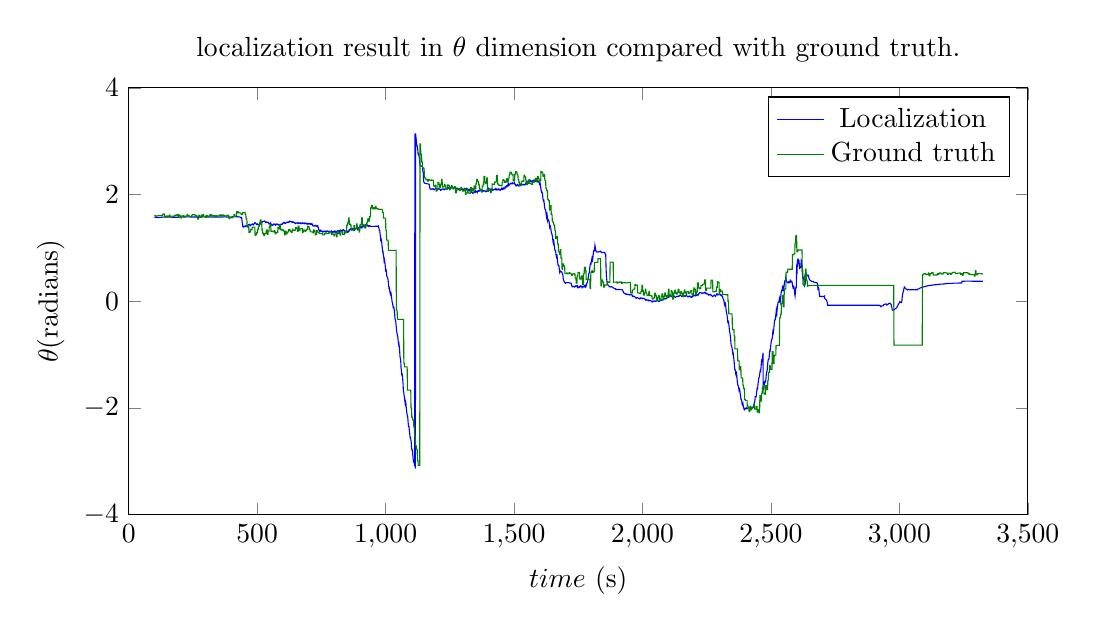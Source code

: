 % This file was created by matplotlib v0.1.0.
% Copyright (c) 2010--2014, Nico Schlömer <nico.schloemer@gmail.com>
% All rights reserved.
% 
% The lastest updates can be retrieved from
% 
% https://github.com/nschloe/matplotlib2tikz
% 
% where you can also submit bug reports and leavecomments.
% 
\begin{tikzpicture}

\begin{axis}[
title={localization result in $\theta$ dimension compared with ground truth.},
xlabel={$time$ (s)},
ylabel={$\theta$(radians)},
xmin=0, xmax=3500,
ymin=-4, ymax=4,
axis on top,
width=13cm,
height=7cm,
legend entries={{Localization},{Ground truth}}
]
\addplot [blue]
coordinates {
(100,1.571)
(101,1.571)
(102,1.571)
(103,1.571)
(104,1.571)
(105,1.571)
(106,1.571)
(107,1.571)
(108,1.571)
(109,1.571)
(110,1.57)
(111,1.57)
(112,1.57)
(113,1.57)
(114,1.57)
(115,1.57)
(116,1.57)
(117,1.57)
(118,1.57)
(119,1.571)
(120,1.571)
(121,1.572)
(122,1.572)
(123,1.573)
(124,1.573)
(125,1.573)
(126,1.574)
(127,1.575)
(128,1.575)
(129,1.576)
(130,1.576)
(131,1.576)
(132,1.577)
(133,1.576)
(134,1.576)
(135,1.576)
(136,1.576)
(137,1.576)
(138,1.576)
(139,1.576)
(140,1.576)
(141,1.576)
(142,1.576)
(143,1.576)
(144,1.576)
(145,1.576)
(146,1.576)
(147,1.576)
(148,1.577)
(149,1.577)
(150,1.577)
(151,1.578)
(152,1.578)
(153,1.578)
(154,1.578)
(155,1.578)
(156,1.578)
(157,1.578)
(158,1.578)
(159,1.578)
(160,1.578)
(161,1.578)
(162,1.577)
(163,1.577)
(164,1.576)
(165,1.576)
(166,1.576)
(167,1.575)
(168,1.575)
(169,1.575)
(170,1.575)
(171,1.575)
(172,1.575)
(173,1.575)
(174,1.575)
(175,1.575)
(176,1.575)
(177,1.575)
(178,1.575)
(179,1.575)
(180,1.575)
(181,1.575)
(182,1.575)
(183,1.575)
(184,1.575)
(185,1.575)
(186,1.575)
(187,1.575)
(188,1.575)
(189,1.575)
(190,1.575)
(191,1.575)
(192,1.575)
(193,1.575)
(194,1.575)
(195,1.575)
(196,1.576)
(197,1.576)
(198,1.576)
(199,1.576)
(200,1.577)
(201,1.577)
(202,1.578)
(203,1.578)
(204,1.579)
(205,1.579)
(206,1.579)
(207,1.58)
(208,1.58)
(209,1.58)
(210,1.58)
(211,1.58)
(212,1.58)
(213,1.58)
(214,1.58)
(215,1.58)
(216,1.58)
(217,1.58)
(218,1.58)
(219,1.58)
(220,1.58)
(221,1.58)
(222,1.58)
(223,1.581)
(224,1.581)
(225,1.581)
(226,1.581)
(227,1.581)
(228,1.581)
(229,1.581)
(230,1.581)
(231,1.581)
(232,1.582)
(233,1.581)
(234,1.581)
(235,1.581)
(236,1.581)
(237,1.58)
(238,1.58)
(239,1.58)
(240,1.58)
(241,1.579)
(242,1.579)
(243,1.579)
(244,1.578)
(245,1.578)
(246,1.578)
(247,1.578)
(248,1.578)
(249,1.578)
(250,1.578)
(251,1.578)
(252,1.578)
(253,1.578)
(254,1.578)
(255,1.578)
(256,1.578)
(257,1.578)
(258,1.578)
(259,1.578)
(260,1.578)
(261,1.578)
(262,1.578)
(263,1.578)
(264,1.578)
(265,1.578)
(266,1.577)
(267,1.577)
(268,1.577)
(269,1.577)
(270,1.577)
(271,1.577)
(272,1.577)
(273,1.577)
(274,1.577)
(275,1.577)
(276,1.577)
(277,1.578)
(278,1.578)
(279,1.578)
(280,1.578)
(281,1.578)
(282,1.579)
(283,1.579)
(284,1.579)
(285,1.579)
(286,1.579)
(287,1.58)
(288,1.58)
(289,1.58)
(290,1.58)
(291,1.58)
(292,1.58)
(293,1.58)
(294,1.58)
(295,1.58)
(296,1.58)
(297,1.58)
(298,1.58)
(299,1.58)
(300,1.58)
(301,1.58)
(302,1.58)
(303,1.58)
(304,1.58)
(305,1.58)
(306,1.58)
(307,1.58)
(308,1.58)
(309,1.58)
(310,1.58)
(311,1.581)
(312,1.58)
(313,1.58)
(314,1.58)
(315,1.58)
(316,1.58)
(317,1.58)
(318,1.58)
(319,1.579)
(320,1.579)
(321,1.579)
(322,1.579)
(323,1.579)
(324,1.578)
(325,1.578)
(326,1.578)
(327,1.578)
(328,1.578)
(329,1.578)
(330,1.578)
(331,1.578)
(332,1.578)
(333,1.578)
(334,1.578)
(335,1.578)
(336,1.578)
(337,1.578)
(338,1.578)
(339,1.578)
(340,1.578)
(341,1.578)
(342,1.578)
(343,1.578)
(344,1.578)
(345,1.578)
(346,1.578)
(347,1.578)
(348,1.578)
(349,1.578)
(350,1.577)
(351,1.577)
(352,1.577)
(353,1.578)
(354,1.578)
(355,1.578)
(356,1.578)
(357,1.578)
(358,1.578)
(359,1.578)
(360,1.578)
(361,1.579)
(362,1.579)
(363,1.579)
(364,1.579)
(365,1.579)
(366,1.579)
(367,1.58)
(368,1.58)
(369,1.58)
(370,1.58)
(371,1.581)
(372,1.58)
(373,1.58)
(374,1.58)
(375,1.58)
(376,1.58)
(377,1.58)
(378,1.58)
(379,1.58)
(380,1.579)
(381,1.579)
(382,1.578)
(383,1.578)
(384,1.577)
(385,1.578)
(386,1.577)
(387,1.576)
(388,1.575)
(389,1.574)
(390,1.574)
(391,1.575)
(392,1.575)
(393,1.576)
(394,1.577)
(395,1.576)
(396,1.578)
(397,1.579)
(398,1.581)
(399,1.58)
(400,1.581)
(401,1.582)
(402,1.582)
(403,1.582)
(404,1.584)
(405,1.584)
(406,1.585)
(407,1.585)
(408,1.585)
(409,1.585)
(410,1.586)
(411,1.586)
(412,1.585)
(413,1.586)
(414,1.585)
(415,1.584)
(416,1.585)
(417,1.584)
(418,1.585)
(419,1.584)
(420,1.583)
(421,1.583)
(422,1.584)
(423,1.583)
(424,1.583)
(425,1.582)
(426,1.583)
(427,1.582)
(428,1.581)
(429,1.581)
(430,1.58)
(431,1.58)
(432,1.579)
(433,1.577)
(434,1.575)
(435,1.572)
(436,1.568)
(437,1.565)
(438,1.559)
(439,1.566)
(440,1.554)
(441,1.514)
(442,1.469)
(443,1.436)
(444,1.406)
(445,1.412)
(446,1.402)
(447,1.389)
(448,1.389)
(449,1.392)
(450,1.401)
(451,1.398)
(452,1.401)
(453,1.401)
(454,1.409)
(455,1.409)
(456,1.408)
(457,1.417)
(458,1.418)
(459,1.413)
(460,1.404)
(461,1.401)
(462,1.406)
(463,1.417)
(464,1.424)
(465,1.429)
(466,1.436)
(467,1.437)
(468,1.438)
(469,1.441)
(470,1.442)
(471,1.433)
(472,1.415)
(473,1.416)
(474,1.415)
(475,1.423)
(476,1.43)
(477,1.432)
(478,1.436)
(479,1.44)
(480,1.439)
(481,1.448)
(482,1.448)
(483,1.444)
(484,1.436)
(485,1.43)
(486,1.432)
(487,1.441)
(488,1.451)
(489,1.454)
(490,1.47)
(491,1.471)
(492,1.466)
(493,1.467)
(494,1.466)
(495,1.463)
(496,1.446)
(497,1.441)
(498,1.446)
(499,1.446)
(500,1.44)
(501,1.448)
(502,1.442)
(503,1.438)
(504,1.436)
(505,1.436)
(506,1.437)
(507,1.435)
(508,1.438)
(509,1.436)
(510,1.433)
(511,1.441)
(512,1.452)
(513,1.461)
(514,1.464)
(515,1.485)
(516,1.481)
(517,1.48)
(518,1.479)
(519,1.473)
(520,1.484)
(521,1.496)
(522,1.495)
(523,1.496)
(524,1.497)
(525,1.496)
(526,1.499)
(527,1.501)
(528,1.502)
(529,1.498)
(530,1.501)
(531,1.491)
(532,1.483)
(533,1.476)
(534,1.475)
(535,1.477)
(536,1.48)
(537,1.484)
(538,1.478)
(539,1.48)
(540,1.483)
(541,1.482)
(542,1.479)
(543,1.48)
(544,1.467)
(545,1.458)
(546,1.45)
(547,1.453)
(548,1.457)
(549,1.459)
(550,1.455)
(551,1.454)
(552,1.463)
(553,1.434)
(554,1.432)
(555,1.43)
(556,1.44)
(557,1.435)
(558,1.423)
(559,1.42)
(560,1.421)
(561,1.429)
(562,1.431)
(563,1.433)
(564,1.443)
(565,1.448)
(566,1.442)
(567,1.443)
(568,1.448)
(569,1.447)
(570,1.435)
(571,1.424)
(572,1.426)
(573,1.431)
(574,1.439)
(575,1.441)
(576,1.447)
(577,1.449)
(578,1.447)
(579,1.442)
(580,1.439)
(581,1.441)
(582,1.437)
(583,1.427)
(584,1.427)
(585,1.426)
(586,1.432)
(587,1.431)
(588,1.428)
(589,1.435)
(590,1.437)
(591,1.435)
(592,1.434)
(593,1.44)
(594,1.445)
(595,1.446)
(596,1.438)
(597,1.439)
(598,1.444)
(599,1.456)
(600,1.461)
(601,1.467)
(602,1.473)
(603,1.471)
(604,1.467)
(605,1.469)
(606,1.473)
(607,1.466)
(608,1.457)
(609,1.456)
(610,1.459)
(611,1.466)
(612,1.469)
(613,1.472)
(614,1.48)
(615,1.478)
(616,1.474)
(617,1.476)
(618,1.48)
(619,1.483)
(620,1.481)
(621,1.48)
(622,1.48)
(623,1.489)
(624,1.491)
(625,1.486)
(626,1.498)
(627,1.502)
(628,1.499)
(629,1.496)
(630,1.497)
(631,1.497)
(632,1.493)
(633,1.485)
(634,1.485)
(635,1.488)
(636,1.481)
(637,1.479)
(638,1.488)
(639,1.489)
(640,1.488)
(641,1.483)
(642,1.48)
(643,1.479)
(644,1.473)
(645,1.467)
(646,1.468)
(647,1.47)
(648,1.462)
(649,1.456)
(650,1.458)
(651,1.464)
(652,1.468)
(653,1.467)
(654,1.466)
(655,1.466)
(656,1.469)
(657,1.462)
(658,1.459)
(659,1.461)
(660,1.467)
(661,1.459)
(662,1.456)
(663,1.463)
(664,1.468)
(665,1.468)
(666,1.465)
(667,1.462)
(668,1.459)
(669,1.464)
(670,1.455)
(671,1.455)
(672,1.459)
(673,1.462)
(674,1.456)
(675,1.461)
(676,1.472)
(677,1.47)
(678,1.468)
(679,1.465)
(680,1.459)
(681,1.456)
(682,1.454)
(683,1.453)
(684,1.457)
(685,1.463)
(686,1.456)
(687,1.46)
(688,1.465)
(689,1.466)
(690,1.463)
(691,1.461)
(692,1.459)
(693,1.457)
(694,1.443)
(695,1.443)
(696,1.445)
(697,1.454)
(698,1.45)
(699,1.447)
(700,1.451)
(701,1.453)
(702,1.452)
(703,1.451)
(704,1.456)
(705,1.45)
(706,1.441)
(707,1.44)
(708,1.442)
(709,1.451)
(710,1.443)
(711,1.442)
(712,1.448)
(713,1.452)
(714,1.449)
(715,1.423)
(716,1.422)
(717,1.424)
(718,1.409)
(719,1.407)
(720,1.407)
(721,1.412)
(722,1.411)
(723,1.41)
(724,1.416)
(725,1.419)
(726,1.416)
(727,1.414)
(728,1.419)
(729,1.413)
(730,1.404)
(731,1.401)
(732,1.404)
(733,1.41)
(734,1.407)
(735,1.408)
(736,1.415)
(737,1.382)
(738,1.38)
(739,1.357)
(740,1.341)
(741,1.332)
(742,1.325)
(743,1.31)
(744,1.314)
(745,1.323)
(746,1.317)
(747,1.329)
(748,1.324)
(749,1.315)
(750,1.311)
(751,1.314)
(752,1.315)
(753,1.303)
(754,1.298)
(755,1.298)
(756,1.303)
(757,1.304)
(758,1.3)
(759,1.303)
(760,1.314)
(761,1.314)
(762,1.31)
(763,1.312)
(764,1.315)
(765,1.311)
(766,1.301)
(767,1.301)
(768,1.298)
(769,1.309)
(770,1.304)
(771,1.306)
(772,1.314)
(773,1.308)
(774,1.305)
(775,1.306)
(776,1.312)
(777,1.308)
(778,1.297)
(779,1.295)
(780,1.295)
(781,1.304)
(782,1.29)
(783,1.29)
(784,1.302)
(785,1.308)
(786,1.305)
(787,1.307)
(788,1.306)
(789,1.313)
(790,1.304)
(791,1.292)
(792,1.298)
(793,1.302)
(794,1.299)
(795,1.288)
(796,1.293)
(797,1.306)
(798,1.304)
(799,1.305)
(800,1.31)
(801,1.315)
(802,1.311)
(803,1.293)
(804,1.295)
(805,1.295)
(806,1.304)
(807,1.292)
(808,1.292)
(809,1.305)
(810,1.308)
(811,1.305)
(812,1.309)
(813,1.322)
(814,1.321)
(815,1.306)
(816,1.3)
(817,1.301)
(818,1.293)
(819,1.308)
(820,1.297)
(821,1.304)
(822,1.319)
(823,1.313)
(824,1.316)
(825,1.315)
(826,1.333)
(827,1.33)
(828,1.316)
(829,1.31)
(830,1.307)
(831,1.318)
(832,1.326)
(833,1.323)
(834,1.339)
(835,1.342)
(836,1.337)
(837,1.337)
(838,1.33)
(839,1.328)
(840,1.314)
(841,1.315)
(842,1.305)
(843,1.312)
(844,1.308)
(845,1.308)
(846,1.311)
(847,1.312)
(848,1.3)
(849,1.301)
(850,1.297)
(851,1.314)
(852,1.313)
(853,1.294)
(854,1.297)
(855,1.298)
(856,1.306)
(857,1.323)
(858,1.319)
(859,1.339)
(860,1.336)
(861,1.34)
(862,1.339)
(863,1.356)
(864,1.361)
(865,1.352)
(866,1.34)
(867,1.333)
(868,1.333)
(869,1.347)
(870,1.354)
(871,1.363)
(872,1.364)
(873,1.361)
(874,1.362)
(875,1.357)
(876,1.361)
(877,1.36)
(878,1.331)
(879,1.331)
(880,1.34)
(881,1.345)
(882,1.357)
(883,1.359)
(884,1.358)
(885,1.359)
(886,1.361)
(887,1.368)
(888,1.365)
(889,1.36)
(890,1.36)
(891,1.342)
(892,1.347)
(893,1.348)
(894,1.354)
(895,1.368)
(896,1.375)
(897,1.383)
(898,1.38)
(899,1.383)
(900,1.389)
(901,1.401)
(902,1.388)
(903,1.377)
(904,1.38)
(905,1.381)
(906,1.387)
(907,1.395)
(908,1.381)
(909,1.398)
(910,1.406)
(911,1.399)
(912,1.405)
(913,1.412)
(914,1.421)
(915,1.413)
(916,1.403)
(917,1.4)
(918,1.4)
(919,1.409)
(920,1.415)
(921,1.401)
(922,1.422)
(923,1.433)
(924,1.426)
(925,1.428)
(926,1.437)
(927,1.433)
(928,1.432)
(929,1.415)
(930,1.419)
(931,1.42)
(932,1.413)
(933,1.41)
(934,1.401)
(935,1.407)
(936,1.414)
(937,1.41)
(938,1.411)
(939,1.414)
(940,1.408)
(941,1.406)
(942,1.402)
(943,1.401)
(944,1.401)
(945,1.402)
(946,1.403)
(947,1.402)
(948,1.403)
(949,1.403)
(950,1.403)
(951,1.402)
(952,1.403)
(953,1.404)
(954,1.404)
(955,1.403)
(956,1.404)
(957,1.404)
(958,1.404)
(959,1.404)
(960,1.405)
(961,1.404)
(962,1.406)
(963,1.404)
(964,1.405)
(965,1.405)
(966,1.405)
(967,1.405)
(968,1.405)
(969,1.405)
(970,1.407)
(971,1.41)
(972,1.412)
(973,1.392)
(974,1.367)
(975,1.346)
(976,1.326)
(977,1.327)
(978,1.296)
(979,1.248)
(980,1.212)
(981,1.14)
(982,1.144)
(983,1.157)
(984,1.134)
(985,1.102)
(986,1.041)
(987,1.007)
(988,0.951)
(989,0.922)
(990,0.927)
(991,0.889)
(992,0.843)
(993,0.813)
(994,0.766)
(995,0.788)
(996,0.761)
(997,0.733)
(998,0.692)
(999,0.65)
(1000,0.584)
(1001,0.593)
(1002,0.592)
(1003,0.556)
(1004,0.495)
(1005,0.469)
(1006,0.453)
(1007,0.446)
(1008,0.445)
(1009,0.419)
(1010,0.39)
(1011,0.327)
(1012,0.29)
(1013,0.251)
(1014,0.259)
(1015,0.242)
(1016,0.216)
(1017,0.162)
(1018,0.144)
(1019,0.171)
(1020,0.172)
(1021,0.156)
(1022,0.118)
(1023,0.078)
(1024,0.045)
(1025,-0.002)
(1026,-0.023)
(1027,-0.027)
(1028,-0.069)
(1029,-0.096)
(1030,-0.123)
(1031,-0.119)
(1032,-0.114)
(1033,-0.132)
(1034,-0.184)
(1035,-0.223)
(1036,-0.29)
(1037,-0.339)
(1038,-0.354)
(1039,-0.363)
(1040,-0.402)
(1041,-0.463)
(1042,-0.505)
(1043,-0.557)
(1044,-0.596)
(1045,-0.611)
(1046,-0.633)
(1047,-0.653)
(1048,-0.693)
(1049,-0.752)
(1050,-0.793)
(1051,-0.819)
(1052,-0.803)
(1053,-0.845)
(1054,-0.89)
(1055,-0.946)
(1056,-1.033)
(1057,-1.066)
(1058,-1.088)
(1059,-1.127)
(1060,-1.236)
(1061,-1.277)
(1062,-1.324)
(1063,-1.377)
(1064,-1.392)
(1065,-1.382)
(1066,-1.409)
(1067,-1.497)
(1068,-1.543)
(1069,-1.659)
(1070,-1.701)
(1071,-1.711)
(1072,-1.773)
(1073,-1.792)
(1074,-1.833)
(1075,-1.875)
(1076,-1.908)
(1077,-1.873)
(1078,-1.889)
(1079,-1.917)
(1080,-1.978)
(1081,-2.018)
(1082,-2.072)
(1083,-2.107)
(1084,-2.128)
(1085,-2.138)
(1086,-2.169)
(1087,-2.22)
(1088,-2.29)
(1089,-2.338)
(1090,-2.353)
(1091,-2.35)
(1092,-2.403)
(1093,-2.446)
(1094,-2.487)
(1095,-2.545)
(1096,-2.561)
(1097,-2.557)
(1098,-2.587)
(1099,-2.612)
(1100,-2.661)
(1101,-2.73)
(1102,-2.773)
(1103,-2.794)
(1104,-2.792)
(1105,-2.83)
(1106,-2.894)
(1107,-2.938)
(1108,-2.988)
(1109,-3.012)
(1110,-3.022)
(1111,-3.01)
(1112,-3.04)
(1113,-3.097)
(1114,3.127)
(1115,3.132)
(1116,-3.14)
(1117,3.137)
(1118,3.087)
(1119,3.041)
(1120,2.985)
(1121,2.947)
(1122,2.92)
(1123,2.914)
(1124,2.882)
(1125,2.856)
(1126,2.793)
(1127,2.748)
(1128,2.746)
(1129,2.754)
(1130,2.727)
(1131,2.696)
(1132,2.645)
(1133,2.603)
(1134,2.557)
(1135,2.537)
(1136,2.537)
(1137,2.535)
(1138,2.536)
(1139,2.533)
(1140,2.531)
(1141,2.53)
(1142,2.528)
(1143,2.529)
(1144,2.512)
(1145,2.439)
(1146,2.437)
(1147,2.385)
(1148,2.258)
(1149,2.232)
(1150,2.22)
(1151,2.215)
(1152,2.215)
(1153,2.212)
(1154,2.21)
(1155,2.209)
(1156,2.209)
(1157,2.208)
(1158,2.206)
(1159,2.205)
(1160,2.205)
(1161,2.204)
(1162,2.202)
(1163,2.201)
(1164,2.2)
(1165,2.199)
(1166,2.197)
(1167,2.196)
(1168,2.193)
(1169,2.194)
(1170,2.186)
(1171,2.168)
(1172,2.127)
(1173,2.102)
(1174,2.101)
(1175,2.101)
(1176,2.099)
(1177,2.095)
(1178,2.099)
(1179,2.102)
(1180,2.105)
(1181,2.101)
(1182,2.1)
(1183,2.107)
(1184,2.108)
(1185,2.103)
(1186,2.101)
(1187,2.104)
(1188,2.097)
(1189,2.089)
(1190,2.087)
(1191,2.089)
(1192,2.1)
(1193,2.104)
(1194,2.106)
(1195,2.117)
(1196,2.116)
(1197,2.112)
(1198,2.112)
(1199,2.111)
(1200,2.104)
(1201,2.096)
(1202,2.096)
(1203,2.096)
(1204,2.097)
(1205,2.105)
(1206,2.106)
(1207,2.109)
(1208,2.109)
(1209,2.104)
(1210,2.099)
(1211,2.098)
(1212,2.1)
(1213,2.094)
(1214,2.08)
(1215,2.083)
(1216,2.082)
(1217,2.084)
(1218,2.096)
(1219,2.097)
(1220,2.101)
(1221,2.105)
(1222,2.104)
(1223,2.102)
(1224,2.105)
(1225,2.106)
(1226,2.1)
(1227,2.09)
(1228,2.088)
(1229,2.092)
(1230,2.098)
(1231,2.105)
(1232,2.108)
(1233,2.115)
(1234,2.115)
(1235,2.114)
(1236,2.113)
(1237,2.118)
(1238,2.114)
(1239,2.103)
(1240,2.101)
(1241,2.102)
(1242,2.107)
(1243,2.112)
(1244,2.12)
(1245,2.121)
(1246,2.129)
(1247,2.128)
(1248,2.125)
(1249,2.126)
(1250,2.129)
(1251,2.126)
(1252,2.122)
(1253,2.122)
(1254,2.123)
(1255,2.131)
(1256,2.125)
(1257,2.126)
(1258,2.133)
(1259,2.132)
(1260,2.13)
(1261,2.129)
(1262,2.134)
(1263,2.13)
(1264,2.114)
(1265,2.113)
(1266,2.115)
(1267,2.117)
(1268,2.126)
(1269,2.125)
(1270,2.118)
(1271,2.121)
(1272,2.118)
(1273,2.115)
(1274,2.118)
(1275,2.12)
(1276,2.114)
(1277,2.103)
(1278,2.101)
(1279,2.103)
(1280,2.107)
(1281,2.101)
(1282,2.098)
(1283,2.101)
(1284,2.105)
(1285,2.105)
(1286,2.099)
(1287,2.101)
(1288,2.103)
(1289,2.088)
(1290,2.086)
(1291,2.086)
(1292,2.09)
(1293,2.093)
(1294,2.097)
(1295,2.095)
(1296,2.1)
(1297,2.101)
(1298,2.099)
(1299,2.097)
(1300,2.102)
(1301,2.099)
(1302,2.088)
(1303,2.085)
(1304,2.084)
(1305,2.089)
(1306,2.104)
(1307,2.117)
(1308,2.115)
(1309,2.108)
(1310,2.106)
(1311,2.092)
(1312,2.093)
(1313,2.109)
(1314,2.114)
(1315,2.099)
(1316,2.088)
(1317,2.086)
(1318,2.083)
(1319,2.087)
(1320,2.101)
(1321,2.098)
(1322,2.078)
(1323,2.076)
(1324,2.076)
(1325,2.082)
(1326,2.098)
(1327,2.099)
(1328,2.075)
(1329,2.066)
(1330,2.053)
(1331,2.065)
(1332,2.055)
(1333,2.049)
(1334,2.048)
(1335,2.048)
(1336,2.04)
(1337,2.035)
(1338,2.035)
(1339,2.028)
(1340,2.023)
(1341,2.025)
(1342,2.026)
(1343,2.03)
(1344,2.039)
(1345,2.043)
(1346,2.053)
(1347,2.053)
(1348,2.048)
(1349,2.055)
(1350,2.071)
(1351,2.066)
(1352,2.047)
(1353,2.05)
(1354,2.053)
(1355,2.056)
(1356,2.056)
(1357,2.044)
(1358,2.065)
(1359,2.064)
(1360,2.062)
(1361,2.062)
(1362,2.072)
(1363,2.062)
(1364,2.063)
(1365,2.065)
(1366,2.07)
(1367,2.079)
(1368,2.073)
(1369,2.07)
(1370,2.074)
(1371,2.08)
(1372,2.079)
(1373,2.08)
(1374,2.076)
(1375,2.082)
(1376,2.065)
(1377,2.057)
(1378,2.064)
(1379,2.069)
(1380,2.066)
(1381,2.074)
(1382,2.076)
(1383,2.072)
(1384,2.065)
(1385,2.065)
(1386,2.065)
(1387,2.068)
(1388,2.068)
(1389,2.065)
(1390,2.054)
(1391,2.056)
(1392,2.056)
(1393,2.059)
(1394,2.065)
(1395,2.078)
(1396,2.1)
(1397,2.106)
(1398,2.099)
(1399,2.099)
(1400,2.11)
(1401,2.118)
(1402,2.109)
(1403,2.087)
(1404,2.089)
(1405,2.092)
(1406,2.097)
(1407,2.079)
(1408,2.078)
(1409,2.094)
(1410,2.099)
(1411,2.094)
(1412,2.097)
(1413,2.1)
(1414,2.103)
(1415,2.088)
(1416,2.079)
(1417,2.086)
(1418,2.09)
(1419,2.093)
(1420,2.088)
(1421,2.086)
(1422,2.094)
(1423,2.096)
(1424,2.094)
(1425,2.094)
(1426,2.104)
(1427,2.109)
(1428,2.092)
(1429,2.088)
(1430,2.089)
(1431,2.091)
(1432,2.099)
(1433,2.085)
(1434,2.085)
(1435,2.103)
(1436,2.102)
(1437,2.096)
(1438,2.096)
(1439,2.101)
(1440,2.104)
(1441,2.091)
(1442,2.082)
(1443,2.082)
(1444,2.087)
(1445,2.094)
(1446,2.082)
(1447,2.081)
(1448,2.095)
(1449,2.095)
(1450,2.095)
(1451,2.1)
(1452,2.118)
(1453,2.123)
(1454,2.108)
(1455,2.095)
(1456,2.095)
(1457,2.097)
(1458,2.106)
(1459,2.118)
(1460,2.124)
(1461,2.11)
(1462,2.111)
(1463,2.105)
(1464,2.105)
(1465,2.112)
(1466,2.142)
(1467,2.14)
(1468,2.141)
(1469,2.155)
(1470,2.159)
(1471,2.143)
(1472,2.142)
(1473,2.163)
(1474,2.167)
(1475,2.164)
(1476,2.183)
(1477,2.177)
(1478,2.198)
(1479,2.18)
(1480,2.172)
(1481,2.182)
(1482,2.187)
(1483,2.194)
(1484,2.194)
(1485,2.207)
(1486,2.21)
(1487,2.204)
(1488,2.202)
(1489,2.21)
(1490,2.203)
(1491,2.201)
(1492,2.203)
(1493,2.207)
(1494,2.214)
(1495,2.201)
(1496,2.2)
(1497,2.211)
(1498,2.212)
(1499,2.212)
(1500,2.212)
(1501,2.207)
(1502,2.216)
(1503,2.197)
(1504,2.191)
(1505,2.191)
(1506,2.181)
(1507,2.166)
(1508,2.162)
(1509,2.175)
(1510,2.177)
(1511,2.175)
(1512,2.181)
(1513,2.185)
(1514,2.179)
(1515,2.173)
(1516,2.165)
(1517,2.171)
(1518,2.175)
(1519,2.167)
(1520,2.18)
(1521,2.199)
(1522,2.193)
(1523,2.191)
(1524,2.193)
(1525,2.197)
(1526,2.192)
(1527,2.175)
(1528,2.175)
(1529,2.179)
(1530,2.185)
(1531,2.189)
(1532,2.189)
(1533,2.187)
(1534,2.185)
(1535,2.181)
(1536,2.186)
(1537,2.189)
(1538,2.191)
(1539,2.189)
(1540,2.181)
(1541,2.178)
(1542,2.179)
(1543,2.183)
(1544,2.191)
(1545,2.207)
(1546,2.22)
(1547,2.225)
(1548,2.217)
(1549,2.217)
(1550,2.223)
(1551,2.241)
(1552,2.228)
(1553,2.209)
(1554,2.208)
(1555,2.21)
(1556,2.219)
(1557,2.233)
(1558,2.238)
(1559,2.255)
(1560,2.265)
(1561,2.254)
(1562,2.257)
(1563,2.26)
(1564,2.264)
(1565,2.24)
(1566,2.238)
(1567,2.239)
(1568,2.243)
(1569,2.247)
(1570,2.236)
(1571,2.238)
(1572,2.252)
(1573,2.248)
(1574,2.247)
(1575,2.248)
(1576,2.266)
(1577,2.262)
(1578,2.239)
(1579,2.237)
(1580,2.236)
(1581,2.243)
(1582,2.254)
(1583,2.245)
(1584,2.247)
(1585,2.266)
(1586,2.261)
(1587,2.258)
(1588,2.255)
(1589,2.251)
(1590,2.247)
(1591,2.237)
(1592,2.238)
(1593,2.241)
(1594,2.249)
(1595,2.242)
(1596,2.237)
(1597,2.238)
(1598,2.224)
(1599,2.201)
(1600,2.185)
(1601,2.189)
(1602,2.201)
(1603,2.176)
(1604,2.129)
(1605,2.095)
(1606,2.062)
(1607,2.048)
(1608,2.056)
(1609,2.048)
(1610,2.029)
(1611,2.004)
(1612,1.949)
(1613,1.911)
(1614,1.89)
(1615,1.901)
(1616,1.899)
(1617,1.859)
(1618,1.804)
(1619,1.769)
(1620,1.731)
(1621,1.724)
(1622,1.714)
(1623,1.706)
(1624,1.677)
(1625,1.626)
(1626,1.592)
(1627,1.631)
(1628,1.643)
(1629,1.608)
(1630,1.568)
(1631,1.514)
(1632,1.535)
(1633,1.528)
(1634,1.522)
(1635,1.511)
(1636,1.504)
(1637,1.47)
(1638,1.418)
(1639,1.387)
(1640,1.406)
(1641,1.412)
(1642,1.38)
(1643,1.366)
(1644,1.333)
(1645,1.297)
(1646,1.274)
(1647,1.263)
(1648,1.247)
(1649,1.233)
(1650,1.198)
(1651,1.146)
(1652,1.116)
(1653,1.153)
(1654,1.153)
(1655,1.119)
(1656,1.075)
(1657,1.025)
(1658,0.987)
(1659,0.956)
(1660,0.952)
(1661,0.952)
(1662,0.939)
(1663,0.888)
(1664,0.851)
(1665,0.835)
(1666,0.86)
(1667,0.865)
(1668,0.827)
(1669,0.768)
(1670,0.728)
(1671,0.688)
(1672,0.672)
(1673,0.664)
(1674,0.668)
(1675,0.656)
(1676,0.612)
(1677,0.581)
(1678,0.537)
(1679,0.548)
(1680,0.565)
(1681,0.559)
(1682,0.554)
(1683,0.555)
(1684,0.552)
(1685,0.55)
(1686,0.548)
(1687,0.533)
(1688,0.521)
(1689,0.505)
(1690,0.494)
(1691,0.451)
(1692,0.41)
(1693,0.396)
(1694,0.382)
(1695,0.368)
(1696,0.357)
(1697,0.347)
(1698,0.346)
(1699,0.341)
(1700,0.337)
(1701,0.341)
(1702,0.345)
(1703,0.345)
(1704,0.347)
(1705,0.347)
(1706,0.348)
(1707,0.347)
(1708,0.348)
(1709,0.348)
(1710,0.348)
(1711,0.347)
(1712,0.348)
(1713,0.346)
(1714,0.345)
(1715,0.343)
(1716,0.342)
(1717,0.342)
(1718,0.342)
(1719,0.341)
(1720,0.34)
(1721,0.338)
(1722,0.336)
(1723,0.328)
(1724,0.299)
(1725,0.287)
(1726,0.271)
(1727,0.268)
(1728,0.27)
(1729,0.273)
(1730,0.28)
(1731,0.275)
(1732,0.274)
(1733,0.276)
(1734,0.27)
(1735,0.266)
(1736,0.264)
(1737,0.267)
(1738,0.274)
(1739,0.282)
(1740,0.28)
(1741,0.291)
(1742,0.29)
(1743,0.284)
(1744,0.282)
(1745,0.278)
(1746,0.271)
(1747,0.283)
(1748,0.268)
(1749,0.251)
(1750,0.254)
(1751,0.257)
(1752,0.265)
(1753,0.262)
(1754,0.258)
(1755,0.278)
(1756,0.281)
(1757,0.268)
(1758,0.269)
(1759,0.287)
(1760,0.285)
(1761,0.283)
(1762,0.27)
(1763,0.271)
(1764,0.275)
(1765,0.254)
(1766,0.261)
(1767,0.268)
(1768,0.266)
(1769,0.268)
(1770,0.273)
(1771,0.274)
(1772,0.265)
(1773,0.264)
(1774,0.276)
(1775,0.294)
(1776,0.299)
(1777,0.29)
(1778,0.274)
(1779,0.283)
(1780,0.275)
(1781,0.292)
(1782,0.317)
(1783,0.332)
(1784,0.344)
(1785,0.349)
(1786,0.356)
(1787,0.388)
(1788,0.409)
(1789,0.456)
(1790,0.486)
(1791,0.516)
(1792,0.522)
(1793,0.532)
(1794,0.572)
(1795,0.632)
(1796,0.666)
(1797,0.702)
(1798,0.706)
(1799,0.715)
(1800,0.707)
(1801,0.735)
(1802,0.774)
(1803,0.799)
(1804,0.764)
(1805,0.755)
(1806,0.777)
(1807,0.823)
(1808,0.861)
(1809,0.916)
(1810,0.942)
(1811,0.951)
(1812,0.946)
(1813,0.963)
(1814,0.994)
(1815,1.045)
(1816,1.014)
(1817,0.975)
(1818,0.949)
(1819,0.949)
(1820,0.93)
(1821,0.927)
(1822,0.925)
(1823,0.922)
(1824,0.923)
(1825,0.922)
(1826,0.923)
(1827,0.922)
(1828,0.921)
(1829,0.922)
(1830,0.923)
(1831,0.925)
(1832,0.929)
(1833,0.932)
(1834,0.932)
(1835,0.936)
(1836,0.939)
(1837,0.937)
(1838,0.935)
(1839,0.917)
(1840,0.915)
(1841,0.913)
(1842,0.911)
(1843,0.911)
(1844,0.913)
(1845,0.913)
(1846,0.914)
(1847,0.913)
(1848,0.912)
(1849,0.911)
(1850,0.912)
(1851,0.914)
(1852,0.914)
(1853,0.914)
(1854,0.889)
(1855,0.889)
(1856,0.888)
(1857,0.875)
(1858,0.662)
(1859,0.537)
(1860,0.46)
(1861,0.398)
(1862,0.364)
(1863,0.339)
(1864,0.321)
(1865,0.31)
(1866,0.303)
(1867,0.294)
(1868,0.29)
(1869,0.284)
(1870,0.28)
(1871,0.274)
(1872,0.272)
(1873,0.27)
(1874,0.267)
(1875,0.265)
(1876,0.268)
(1877,0.27)
(1878,0.269)
(1879,0.271)
(1880,0.271)
(1881,0.269)
(1882,0.267)
(1883,0.263)
(1884,0.259)
(1885,0.255)
(1886,0.252)
(1887,0.248)
(1888,0.245)
(1889,0.243)
(1890,0.241)
(1891,0.239)
(1892,0.238)
(1893,0.236)
(1894,0.235)
(1895,0.235)
(1896,0.22)
(1897,0.22)
(1898,0.22)
(1899,0.22)
(1900,0.22)
(1901,0.22)
(1902,0.219)
(1903,0.219)
(1904,0.219)
(1905,0.219)
(1906,0.219)
(1907,0.219)
(1908,0.219)
(1909,0.218)
(1910,0.218)
(1911,0.218)
(1912,0.218)
(1913,0.218)
(1914,0.218)
(1915,0.218)
(1916,0.217)
(1917,0.217)
(1918,0.216)
(1919,0.216)
(1920,0.214)
(1921,0.213)
(1922,0.211)
(1923,0.206)
(1924,0.186)
(1925,0.18)
(1926,0.168)
(1927,0.16)
(1928,0.152)
(1929,0.149)
(1930,0.145)
(1931,0.144)
(1932,0.142)
(1933,0.143)
(1934,0.137)
(1935,0.139)
(1936,0.131)
(1937,0.131)
(1938,0.13)
(1939,0.131)
(1940,0.128)
(1941,0.131)
(1942,0.13)
(1943,0.124)
(1944,0.126)
(1945,0.126)
(1946,0.123)
(1947,0.122)
(1948,0.125)
(1949,0.118)
(1950,0.116)
(1951,0.123)
(1952,0.125)
(1953,0.124)
(1954,0.122)
(1955,0.121)
(1956,0.121)
(1957,0.12)
(1958,0.119)
(1959,0.115)
(1960,0.101)
(1961,0.107)
(1962,0.097)
(1963,0.088)
(1964,0.09)
(1965,0.095)
(1966,0.094)
(1967,0.09)
(1968,0.089)
(1969,0.087)
(1970,0.079)
(1971,0.074)
(1972,0.073)
(1973,0.072)
(1974,0.061)
(1975,0.056)
(1976,0.056)
(1977,0.06)
(1978,0.065)
(1979,0.066)
(1980,0.068)
(1981,0.066)
(1982,0.062)
(1983,0.062)
(1984,0.061)
(1985,0.058)
(1986,0.053)
(1987,0.045)
(1988,0.044)
(1989,0.042)
(1990,0.051)
(1991,0.055)
(1992,0.052)
(1993,0.062)
(1994,0.059)
(1995,0.057)
(1996,0.057)
(1997,0.057)
(1998,0.06)
(1999,0.05)
(2000,0.046)
(2001,0.048)
(2002,0.051)
(2003,0.05)
(2004,0.051)
(2005,0.054)
(2006,0.051)
(2007,0.045)
(2008,0.042)
(2009,0.04)
(2010,0.039)
(2011,0.025)
(2012,0.02)
(2013,0.023)
(2014,0.022)
(2015,0.029)
(2016,0.022)
(2017,0.02)
(2018,0.025)
(2019,0.025)
(2020,0.024)
(2021,0.022)
(2022,0.017)
(2023,0.013)
(2024,0.018)
(2025,0.008)
(2026,0.011)
(2027,0.015)
(2028,0.016)
(2029,0.012)
(2030,0.013)
(2031,0.012)
(2032,0.009)
(2033,0.005)
(2034,0.003)
(2035,-0.001)
(2036,-0.006)
(2037,-0.011)
(2038,-0.015)
(2039,-0.013)
(2040,-0.012)
(2041,-0.001)
(2042,-0.004)
(2043,-0.006)
(2044,0.002)
(2045,0.006)
(2046,0.004)
(2047,0.003)
(2048,0.003)
(2049,0.004)
(2050,-0.001)
(2051,-0.003)
(2052,-0.003)
(2053,0.001)
(2054,0.006)
(2055,0.003)
(2056,0.006)
(2057,0.009)
(2058,0.007)
(2059,0.007)
(2060,0.006)
(2061,0.004)
(2062,0.0)
(2063,-0.006)
(2064,-0.004)
(2065,0.0)
(2066,0.01)
(2067,0.009)
(2068,0.006)
(2069,0.017)
(2070,0.02)
(2071,0.02)
(2072,0.021)
(2073,0.025)
(2074,0.023)
(2075,0.018)
(2076,0.018)
(2077,0.019)
(2078,0.025)
(2079,0.027)
(2080,0.023)
(2081,0.029)
(2082,0.039)
(2083,0.038)
(2084,0.04)
(2085,0.045)
(2086,0.052)
(2087,0.046)
(2088,0.044)
(2089,0.041)
(2090,0.043)
(2091,0.048)
(2092,0.056)
(2093,0.055)
(2094,0.053)
(2095,0.075)
(2096,0.074)
(2097,0.071)
(2098,0.08)
(2099,0.081)
(2100,0.076)
(2101,0.081)
(2102,0.075)
(2103,0.076)
(2104,0.082)
(2105,0.088)
(2106,0.093)
(2107,0.09)
(2108,0.099)
(2109,0.101)
(2110,0.1)
(2111,0.098)
(2112,0.1)
(2113,0.096)
(2114,0.088)
(2115,0.083)
(2116,0.082)
(2117,0.086)
(2118,0.094)
(2119,0.096)
(2120,0.1)
(2121,0.096)
(2122,0.095)
(2123,0.091)
(2124,0.088)
(2125,0.084)
(2126,0.079)
(2127,0.073)
(2128,0.071)
(2129,0.072)
(2130,0.078)
(2131,0.082)
(2132,0.086)
(2133,0.088)
(2134,0.089)
(2135,0.088)
(2136,0.086)
(2137,0.086)
(2138,0.085)
(2139,0.095)
(2140,0.09)
(2141,0.09)
(2142,0.092)
(2143,0.1)
(2144,0.105)
(2145,0.103)
(2146,0.108)
(2147,0.11)
(2148,0.109)
(2149,0.107)
(2150,0.105)
(2151,0.1)
(2152,0.091)
(2153,0.089)
(2154,0.089)
(2155,0.097)
(2156,0.103)
(2157,0.104)
(2158,0.111)
(2159,0.113)
(2160,0.108)
(2161,0.107)
(2162,0.106)
(2163,0.098)
(2164,0.092)
(2165,0.092)
(2166,0.092)
(2167,0.1)
(2168,0.1)
(2169,0.098)
(2170,0.106)
(2171,0.106)
(2172,0.101)
(2173,0.097)
(2174,0.096)
(2175,0.092)
(2176,0.089)
(2177,0.08)
(2178,0.081)
(2179,0.084)
(2180,0.09)
(2181,0.086)
(2182,0.09)
(2183,0.097)
(2184,0.095)
(2185,0.087)
(2186,0.086)
(2187,0.089)
(2188,0.084)
(2189,0.073)
(2190,0.072)
(2191,0.072)
(2192,0.078)
(2193,0.087)
(2194,0.082)
(2195,0.089)
(2196,0.099)
(2197,0.096)
(2198,0.096)
(2199,0.102)
(2200,0.11)
(2201,0.112)
(2202,0.111)
(2203,0.104)
(2204,0.108)
(2205,0.111)
(2206,0.108)
(2207,0.102)
(2208,0.11)
(2209,0.12)
(2210,0.116)
(2211,0.112)
(2212,0.115)
(2213,0.121)
(2214,0.118)
(2215,0.114)
(2216,0.108)
(2217,0.118)
(2218,0.129)
(2219,0.138)
(2220,0.137)
(2221,0.153)
(2222,0.163)
(2223,0.16)
(2224,0.16)
(2225,0.16)
(2226,0.156)
(2227,0.155)
(2228,0.155)
(2229,0.154)
(2230,0.156)
(2231,0.156)
(2232,0.142)
(2233,0.147)
(2234,0.155)
(2235,0.154)
(2236,0.152)
(2237,0.155)
(2238,0.155)
(2239,0.154)
(2240,0.158)
(2241,0.16)
(2242,0.161)
(2243,0.166)
(2244,0.153)
(2245,0.145)
(2246,0.147)
(2247,0.154)
(2248,0.148)
(2249,0.145)
(2250,0.141)
(2251,0.14)
(2252,0.134)
(2253,0.136)
(2254,0.129)
(2255,0.127)
(2256,0.13)
(2257,0.129)
(2258,0.113)
(2259,0.118)
(2260,0.12)
(2261,0.122)
(2262,0.119)
(2263,0.12)
(2264,0.119)
(2265,0.126)
(2266,0.123)
(2267,0.109)
(2268,0.108)
(2269,0.111)
(2270,0.108)
(2271,0.096)
(2272,0.087)
(2273,0.086)
(2274,0.092)
(2275,0.095)
(2276,0.097)
(2277,0.102)
(2278,0.107)
(2279,0.113)
(2280,0.103)
(2281,0.102)
(2282,0.104)
(2283,0.1)
(2284,0.091)
(2285,0.095)
(2286,0.108)
(2287,0.118)
(2288,0.126)
(2289,0.135)
(2290,0.139)
(2291,0.136)
(2292,0.126)
(2293,0.119)
(2294,0.125)
(2295,0.124)
(2296,0.122)
(2297,0.12)
(2298,0.129)
(2299,0.128)
(2300,0.126)
(2301,0.124)
(2302,0.121)
(2303,0.118)
(2304,0.12)
(2305,0.112)
(2306,0.112)
(2307,0.116)
(2308,0.108)
(2309,0.097)
(2310,0.096)
(2311,0.094)
(2312,0.075)
(2313,0.055)
(2314,0.042)
(2315,0.035)
(2316,0.024)
(2317,0.019)
(2318,-0.031)
(2319,-0.061)
(2320,-0.042)
(2321,-0.025)
(2322,-0.03)
(2323,-0.052)
(2324,-0.087)
(2325,-0.141)
(2326,-0.182)
(2327,-0.219)
(2328,-0.231)
(2329,-0.252)
(2330,-0.296)
(2331,-0.331)
(2332,-0.382)
(2333,-0.371)
(2334,-0.372)
(2335,-0.394)
(2336,-0.429)
(2337,-0.47)
(2338,-0.524)
(2339,-0.566)
(2340,-0.592)
(2341,-0.609)
(2342,-0.661)
(2343,-0.704)
(2344,-0.769)
(2345,-0.814)
(2346,-0.839)
(2347,-0.845)
(2348,-0.867)
(2349,-0.887)
(2350,-0.924)
(2351,-0.974)
(2352,-0.994)
(2353,-0.976)
(2354,-1.0)
(2355,-1.053)
(2356,-1.101)
(2357,-1.137)
(2358,-1.219)
(2359,-1.276)
(2360,-1.276)
(2361,-1.289)
(2362,-1.317)
(2363,-1.366)
(2364,-1.381)
(2365,-1.344)
(2366,-1.338)
(2367,-1.393)
(2368,-1.445)
(2369,-1.497)
(2370,-1.531)
(2371,-1.566)
(2372,-1.583)
(2373,-1.588)
(2374,-1.613)
(2375,-1.645)
(2376,-1.671)
(2377,-1.655)
(2378,-1.648)
(2379,-1.674)
(2380,-1.714)
(2381,-1.754)
(2382,-1.791)
(2383,-1.823)
(2384,-1.844)
(2385,-1.844)
(2386,-1.863)
(2387,-1.895)
(2388,-1.941)
(2389,-1.948)
(2390,-1.923)
(2391,-1.914)
(2392,-1.95)
(2393,-1.984)
(2394,-2.002)
(2395,-2.022)
(2396,-2.022)
(2397,-2.017)
(2398,-2.03)
(2399,-2.016)
(2400,-2.017)
(2401,-2.018)
(2402,-2.006)
(2403,-2.006)
(2404,-1.999)
(2405,-2.01)
(2406,-2.016)
(2407,-2.016)
(2408,-2.015)
(2409,-2.006)
(2410,-2.009)
(2411,-2.003)
(2412,-1.996)
(2413,-1.999)
(2414,-1.998)
(2415,-1.998)
(2416,-1.997)
(2417,-2.0)
(2418,-2.011)
(2419,-2.009)
(2420,-2.007)
(2421,-2.004)
(2422,-1.992)
(2423,-1.994)
(2424,-1.996)
(2425,-1.99)
(2426,-1.989)
(2427,-1.992)
(2428,-1.991)
(2429,-1.988)
(2430,-1.995)
(2431,-1.993)
(2432,-1.969)
(2433,-1.949)
(2434,-1.929)
(2435,-1.912)
(2436,-1.907)
(2437,-1.881)
(2438,-1.842)
(2439,-1.792)
(2440,-1.792)
(2441,-1.794)
(2442,-1.795)
(2443,-1.771)
(2444,-1.724)
(2445,-1.689)
(2446,-1.643)
(2447,-1.627)
(2448,-1.636)
(2449,-1.602)
(2450,-1.546)
(2451,-1.509)
(2452,-1.464)
(2453,-1.442)
(2454,-1.427)
(2455,-1.421)
(2456,-1.385)
(2457,-1.347)
(2458,-1.304)
(2459,-1.293)
(2460,-1.303)
(2461,-1.273)
(2462,-1.217)
(2463,-1.154)
(2464,-1.109)
(2465,-1.114)
(2466,-1.118)
(2467,-1.089)
(2468,-1.034)
(2469,-0.971)
(2470,-1.576)
(2471,-1.625)
(2472,-1.642)
(2473,-1.612)
(2474,-1.561)
(2475,-1.515)
(2476,-1.512)
(2477,-1.501)
(2478,-1.504)
(2479,-1.512)
(2480,-1.485)
(2481,-1.432)
(2482,-1.376)
(2483,-1.342)
(2484,-1.317)
(2485,-1.315)
(2486,-1.266)
(2487,-1.209)
(2488,-1.151)
(2489,-1.109)
(2490,-1.097)
(2491,-1.086)
(2492,-1.088)
(2493,-1.057)
(2494,-1.004)
(2495,-0.946)
(2496,-0.924)
(2497,-0.93)
(2498,-0.905)
(2499,-0.851)
(2500,-0.802)
(2501,-0.768)
(2502,-0.729)
(2503,-0.716)
(2504,-0.715)
(2505,-0.698)
(2506,-0.663)
(2507,-0.597)
(2508,-0.541)
(2509,-0.539)
(2510,-0.566)
(2511,-0.529)
(2512,-0.469)
(2513,-0.424)
(2514,-0.374)
(2515,-0.352)
(2516,-0.342)
(2517,-0.344)
(2518,-0.312)
(2519,-0.261)
(2520,-0.224)
(2521,-0.174)
(2522,-0.205)
(2523,-0.234)
(2524,-0.167)
(2525,-0.126)
(2526,-0.083)
(2527,-0.047)
(2528,-0.016)
(2529,-0.013)
(2530,-0.014)
(2531,-0.011)
(2532,0.012)
(2533,0.053)
(2534,0.032)
(2535,-0.015)
(2536,-0.029)
(2537,0.025)
(2538,0.075)
(2539,0.121)
(2540,0.157)
(2541,0.193)
(2542,0.203)
(2543,0.213)
(2544,0.208)
(2545,0.267)
(2546,0.276)
(2547,0.219)
(2548,0.197)
(2549,0.198)
(2550,0.232)
(2551,0.277)
(2552,0.306)
(2553,0.356)
(2554,0.377)
(2555,0.386)
(2556,0.393)
(2557,0.408)
(2558,0.446)
(2559,0.411)
(2560,0.379)
(2561,0.369)
(2562,0.36)
(2563,0.354)
(2564,0.355)
(2565,0.356)
(2566,0.348)
(2567,0.36)
(2568,0.362)
(2569,0.364)
(2570,0.361)
(2571,0.346)
(2572,0.347)
(2573,0.355)
(2574,0.374)
(2575,0.389)
(2576,0.374)
(2577,0.359)
(2578,0.361)
(2579,0.361)
(2580,0.372)
(2581,0.376)
(2582,0.359)
(2583,0.336)
(2584,0.296)
(2585,0.277)
(2586,0.256)
(2587,0.271)
(2588,0.27)
(2589,0.277)
(2590,0.257)
(2591,0.223)
(2592,0.181)
(2593,0.131)
(2594,0.101)
(2595,0.152)
(2596,0.212)
(2597,0.257)
(2598,0.254)
(2599,0.265)
(2600,0.646)
(2601,0.636)
(2602,0.609)
(2603,0.766)
(2604,0.775)
(2605,0.732)
(2606,0.77)
(2607,0.76)
(2608,0.771)
(2609,0.762)
(2610,0.72)
(2611,0.65)
(2612,0.616)
(2613,0.622)
(2614,0.631)
(2615,0.633)
(2616,0.638)
(2617,0.693)
(2618,0.766)
(2619,0.753)
(2620,0.69)
(2621,0.648)
(2622,0.556)
(2623,0.505)
(2624,0.431)
(2625,0.427)
(2626,0.437)
(2627,0.42)
(2628,0.4)
(2629,0.393)
(2630,0.353)
(2631,0.286)
(2632,0.295)
(2633,0.323)
(2634,0.354)
(2635,0.394)
(2636,0.424)
(2637,0.442)
(2638,0.456)
(2639,0.468)
(2640,0.474)
(2641,0.48)
(2642,0.484)
(2643,0.488)
(2644,0.491)
(2645,0.488)
(2646,0.484)
(2647,0.45)
(2648,0.431)
(2649,0.422)
(2650,0.408)
(2651,0.4)
(2652,0.396)
(2653,0.391)
(2654,0.387)
(2655,0.384)
(2656,0.38)
(2657,0.377)
(2658,0.373)
(2659,0.371)
(2660,0.369)
(2661,0.372)
(2662,0.372)
(2663,0.37)
(2664,0.37)
(2665,0.37)
(2666,0.364)
(2667,0.359)
(2668,0.355)
(2669,0.354)
(2670,0.352)
(2671,0.351)
(2672,0.35)
(2673,0.351)
(2674,0.35)
(2675,0.351)
(2676,0.35)
(2677,0.349)
(2678,0.347)
(2679,0.346)
(2680,0.343)
(2681,0.325)
(2682,0.289)
(2683,0.234)
(2684,0.243)
(2685,0.25)
(2686,0.239)
(2687,0.201)
(2688,0.157)
(2689,0.13)
(2690,0.09)
(2691,0.089)
(2692,0.088)
(2693,0.088)
(2694,0.087)
(2695,0.087)
(2696,0.087)
(2697,0.087)
(2698,0.087)
(2699,0.088)
(2700,0.088)
(2701,0.088)
(2702,0.089)
(2703,0.089)
(2704,0.089)
(2705,0.091)
(2706,0.091)
(2707,0.091)
(2708,0.095)
(2709,0.054)
(2710,0.05)
(2711,0.045)
(2712,0.042)
(2713,0.036)
(2714,0.031)
(2715,0.027)
(2716,0.02)
(2717,0.01)
(2718,-0.006)
(2719,-0.02)
(2720,-0.046)
(2721,-0.077)
(2722,-0.077)
(2723,-0.077)
(2724,-0.077)
(2725,-0.077)
(2726,-0.077)
(2727,-0.077)
(2728,-0.077)
(2729,-0.077)
(2730,-0.077)
(2731,-0.077)
(2732,-0.077)
(2733,-0.077)
(2734,-0.077)
(2735,-0.077)
(2736,-0.077)
(2737,-0.077)
(2738,-0.077)
(2739,-0.077)
(2740,-0.077)
(2741,-0.077)
(2742,-0.077)
(2743,-0.077)
(2744,-0.077)
(2745,-0.077)
(2746,-0.077)
(2747,-0.077)
(2748,-0.077)
(2749,-0.077)
(2750,-0.077)
(2751,-0.077)
(2752,-0.077)
(2753,-0.077)
(2754,-0.077)
(2755,-0.077)
(2756,-0.077)
(2757,-0.077)
(2758,-0.077)
(2759,-0.077)
(2760,-0.077)
(2761,-0.077)
(2762,-0.077)
(2763,-0.077)
(2764,-0.077)
(2765,-0.077)
(2766,-0.077)
(2767,-0.077)
(2768,-0.077)
(2769,-0.077)
(2770,-0.077)
(2771,-0.077)
(2772,-0.077)
(2773,-0.077)
(2774,-0.077)
(2775,-0.077)
(2776,-0.077)
(2777,-0.077)
(2778,-0.077)
(2779,-0.077)
(2780,-0.077)
(2781,-0.077)
(2782,-0.077)
(2783,-0.077)
(2784,-0.077)
(2785,-0.077)
(2786,-0.077)
(2787,-0.077)
(2788,-0.077)
(2789,-0.077)
(2790,-0.077)
(2791,-0.077)
(2792,-0.077)
(2793,-0.077)
(2794,-0.077)
(2795,-0.077)
(2796,-0.077)
(2797,-0.077)
(2798,-0.077)
(2799,-0.077)
(2800,-0.077)
(2801,-0.077)
(2802,-0.077)
(2803,-0.077)
(2804,-0.077)
(2805,-0.077)
(2806,-0.077)
(2807,-0.077)
(2808,-0.077)
(2809,-0.077)
(2810,-0.077)
(2811,-0.077)
(2812,-0.077)
(2813,-0.077)
(2814,-0.077)
(2815,-0.077)
(2816,-0.077)
(2817,-0.077)
(2818,-0.077)
(2819,-0.077)
(2820,-0.077)
(2821,-0.077)
(2822,-0.077)
(2823,-0.077)
(2824,-0.077)
(2825,-0.077)
(2826,-0.077)
(2827,-0.077)
(2828,-0.077)
(2829,-0.077)
(2830,-0.077)
(2831,-0.077)
(2832,-0.077)
(2833,-0.077)
(2834,-0.077)
(2835,-0.077)
(2836,-0.077)
(2837,-0.077)
(2838,-0.077)
(2839,-0.077)
(2840,-0.077)
(2841,-0.077)
(2842,-0.077)
(2843,-0.077)
(2844,-0.077)
(2845,-0.077)
(2846,-0.077)
(2847,-0.077)
(2848,-0.077)
(2849,-0.077)
(2850,-0.077)
(2851,-0.077)
(2852,-0.077)
(2853,-0.077)
(2854,-0.077)
(2855,-0.077)
(2856,-0.077)
(2857,-0.077)
(2858,-0.077)
(2859,-0.077)
(2860,-0.077)
(2861,-0.077)
(2862,-0.077)
(2863,-0.077)
(2864,-0.077)
(2865,-0.077)
(2866,-0.077)
(2867,-0.077)
(2868,-0.077)
(2869,-0.077)
(2870,-0.077)
(2871,-0.077)
(2872,-0.077)
(2873,-0.077)
(2874,-0.077)
(2875,-0.077)
(2876,-0.077)
(2877,-0.077)
(2878,-0.077)
(2879,-0.077)
(2880,-0.077)
(2881,-0.077)
(2882,-0.077)
(2883,-0.077)
(2884,-0.077)
(2885,-0.077)
(2886,-0.077)
(2887,-0.077)
(2888,-0.077)
(2889,-0.077)
(2890,-0.077)
(2891,-0.077)
(2892,-0.077)
(2893,-0.077)
(2894,-0.077)
(2895,-0.077)
(2896,-0.077)
(2897,-0.077)
(2898,-0.077)
(2899,-0.077)
(2900,-0.077)
(2901,-0.077)
(2902,-0.077)
(2903,-0.077)
(2904,-0.077)
(2905,-0.077)
(2906,-0.077)
(2907,-0.077)
(2908,-0.077)
(2909,-0.077)
(2910,-0.077)
(2911,-0.077)
(2912,-0.077)
(2913,-0.077)
(2914,-0.077)
(2915,-0.077)
(2916,-0.077)
(2917,-0.077)
(2918,-0.077)
(2919,-0.077)
(2920,-0.077)
(2921,-0.077)
(2922,-0.077)
(2923,-0.078)
(2924,-0.078)
(2925,-0.081)
(2926,-0.101)
(2927,-0.103)
(2928,-0.105)
(2929,-0.101)
(2930,-0.09)
(2931,-0.089)
(2932,-0.089)
(2933,-0.089)
(2934,-0.089)
(2935,-0.089)
(2936,-0.089)
(2937,-0.089)
(2938,-0.079)
(2939,-0.068)
(2940,-0.063)
(2941,-0.065)
(2942,-0.062)
(2943,-0.06)
(2944,-0.057)
(2945,-0.054)
(2946,-0.054)
(2947,-0.054)
(2948,-0.05)
(2949,-0.058)
(2950,-0.07)
(2951,-0.072)
(2952,-0.068)
(2953,-0.069)
(2954,-0.066)
(2955,-0.061)
(2956,-0.056)
(2957,-0.052)
(2958,-0.047)
(2959,-0.042)
(2960,-0.04)
(2961,-0.04)
(2962,-0.038)
(2963,-0.036)
(2964,-0.038)
(2965,-0.044)
(2966,-0.05)
(2967,-0.056)
(2968,-0.064)
(2969,-0.078)
(2970,-0.105)
(2971,-0.123)
(2972,-0.154)
(2973,-0.166)
(2974,-0.163)
(2975,-0.162)
(2976,-0.166)
(2977,-0.166)
(2978,-0.165)
(2979,-0.162)
(2980,-0.158)
(2981,-0.155)
(2982,-0.147)
(2983,-0.146)
(2984,-0.14)
(2985,-0.139)
(2986,-0.135)
(2987,-0.131)
(2988,-0.129)
(2989,-0.124)
(2990,-0.116)
(2991,-0.109)
(2992,-0.102)
(2993,-0.091)
(2994,-0.083)
(2995,-0.071)
(2996,-0.064)
(2997,-0.054)
(2998,-0.047)
(2999,-0.037)
(3000,-0.025)
(3001,-0.016)
(3002,-0.009)
(3003,-0.011)
(3004,-0.017)
(3005,-0.022)
(3006,-0.021)
(3007,-0.025)
(3008,-0.026)
(3009,-0.013)
(3010,0.018)
(3011,0.064)
(3012,0.107)
(3013,0.137)
(3014,0.159)
(3015,0.171)
(3016,0.198)
(3017,0.211)
(3018,0.24)
(3019,0.261)
(3020,0.265)
(3021,0.254)
(3022,0.25)
(3023,0.247)
(3024,0.243)
(3025,0.236)
(3026,0.23)
(3027,0.225)
(3028,0.222)
(3029,0.219)
(3030,0.216)
(3031,0.211)
(3032,0.213)
(3033,0.218)
(3034,0.218)
(3035,0.221)
(3036,0.22)
(3037,0.217)
(3038,0.214)
(3039,0.212)
(3040,0.212)
(3041,0.213)
(3042,0.216)
(3043,0.216)
(3044,0.216)
(3045,0.215)
(3046,0.214)
(3047,0.214)
(3048,0.213)
(3049,0.215)
(3050,0.216)
(3051,0.216)
(3052,0.215)
(3053,0.215)
(3054,0.215)
(3055,0.215)
(3056,0.215)
(3057,0.215)
(3058,0.216)
(3059,0.216)
(3060,0.215)
(3061,0.215)
(3062,0.215)
(3063,0.215)
(3064,0.215)
(3065,0.215)
(3066,0.215)
(3067,0.215)
(3068,0.215)
(3069,0.215)
(3070,0.215)
(3071,0.223)
(3072,0.228)
(3073,0.229)
(3074,0.231)
(3075,0.231)
(3076,0.232)
(3077,0.235)
(3078,0.238)
(3079,0.243)
(3080,0.244)
(3081,0.245)
(3082,0.249)
(3083,0.249)
(3084,0.253)
(3085,0.257)
(3086,0.26)
(3087,0.261)
(3088,0.263)
(3089,0.264)
(3090,0.264)
(3091,0.264)
(3092,0.265)
(3093,0.267)
(3094,0.267)
(3095,0.269)
(3096,0.27)
(3097,0.274)
(3098,0.275)
(3099,0.276)
(3100,0.276)
(3101,0.278)
(3102,0.278)
(3103,0.28)
(3104,0.281)
(3105,0.282)
(3106,0.284)
(3107,0.285)
(3108,0.285)
(3109,0.288)
(3110,0.287)
(3111,0.288)
(3112,0.29)
(3113,0.292)
(3114,0.292)
(3115,0.293)
(3116,0.293)
(3117,0.295)
(3118,0.294)
(3119,0.294)
(3120,0.296)
(3121,0.296)
(3122,0.296)
(3123,0.297)
(3124,0.298)
(3125,0.298)
(3126,0.298)
(3127,0.3)
(3128,0.301)
(3129,0.302)
(3130,0.304)
(3131,0.305)
(3132,0.304)
(3133,0.305)
(3134,0.307)
(3135,0.307)
(3136,0.307)
(3137,0.308)
(3138,0.308)
(3139,0.309)
(3140,0.309)
(3141,0.309)
(3142,0.31)
(3143,0.309)
(3144,0.309)
(3145,0.31)
(3146,0.31)
(3147,0.31)
(3148,0.311)
(3149,0.314)
(3150,0.314)
(3151,0.314)
(3152,0.315)
(3153,0.316)
(3154,0.318)
(3155,0.318)
(3156,0.317)
(3157,0.317)
(3158,0.318)
(3159,0.318)
(3160,0.319)
(3161,0.32)
(3162,0.321)
(3163,0.321)
(3164,0.321)
(3165,0.321)
(3166,0.321)
(3167,0.321)
(3168,0.321)
(3169,0.322)
(3170,0.323)
(3171,0.323)
(3172,0.323)
(3173,0.324)
(3174,0.323)
(3175,0.323)
(3176,0.324)
(3177,0.324)
(3178,0.327)
(3179,0.328)
(3180,0.328)
(3181,0.328)
(3182,0.328)
(3183,0.328)
(3184,0.329)
(3185,0.329)
(3186,0.33)
(3187,0.334)
(3188,0.333)
(3189,0.333)
(3190,0.333)
(3191,0.334)
(3192,0.334)
(3193,0.334)
(3194,0.334)
(3195,0.334)
(3196,0.333)
(3197,0.334)
(3198,0.333)
(3199,0.334)
(3200,0.334)
(3201,0.334)
(3202,0.334)
(3203,0.333)
(3204,0.334)
(3205,0.334)
(3206,0.334)
(3207,0.334)
(3208,0.337)
(3209,0.337)
(3210,0.337)
(3211,0.338)
(3212,0.338)
(3213,0.338)
(3214,0.338)
(3215,0.339)
(3216,0.339)
(3217,0.339)
(3218,0.338)
(3219,0.338)
(3220,0.338)
(3221,0.338)
(3222,0.339)
(3223,0.339)
(3224,0.339)
(3225,0.34)
(3226,0.339)
(3227,0.34)
(3228,0.34)
(3229,0.34)
(3230,0.34)
(3231,0.34)
(3232,0.341)
(3233,0.341)
(3234,0.341)
(3235,0.341)
(3236,0.342)
(3237,0.342)
(3238,0.342)
(3239,0.342)
(3240,0.342)
(3241,0.342)
(3242,0.342)
(3243,0.342)
(3244,0.374)
(3245,0.374)
(3246,0.374)
(3247,0.374)
(3248,0.374)
(3249,0.374)
(3250,0.374)
(3251,0.374)
(3252,0.374)
(3253,0.376)
(3254,0.375)
(3255,0.375)
(3256,0.375)
(3257,0.375)
(3258,0.376)
(3259,0.375)
(3260,0.375)
(3261,0.375)
(3262,0.375)
(3263,0.375)
(3264,0.375)
(3265,0.375)
(3266,0.375)
(3267,0.375)
(3268,0.375)
(3269,0.375)
(3270,0.375)
(3271,0.375)
(3272,0.375)
(3273,0.375)
(3274,0.375)
(3275,0.375)
(3276,0.375)
(3277,0.375)
(3278,0.376)
(3279,0.375)
(3280,0.375)
(3281,0.375)
(3282,0.374)
(3283,0.374)
(3284,0.374)
(3285,0.374)
(3286,0.374)
(3287,0.374)
(3288,0.374)
(3289,0.374)
(3290,0.374)
(3291,0.374)
(3292,0.374)
(3293,0.374)
(3294,0.374)
(3295,0.375)
(3296,0.374)
(3297,0.374)
(3298,0.374)
(3299,0.373)
(3300,0.373)
(3301,0.373)
(3302,0.374)
(3303,0.373)
(3304,0.373)
(3305,0.373)
(3306,0.373)
(3307,0.373)
(3308,0.374)
(3309,0.373)
(3310,0.373)
(3311,0.373)
(3312,0.373)
(3313,0.373)
(3314,0.373)
(3315,0.373)
(3316,0.373)
(3317,0.373)
(3318,0.373)
(3319,0.373)
(3320,0.372)
(3321,0.372)
(3322,0.373)
(3323,0.373)
(3324,0.374)
(3325,0.374)

};
\addplot [green!50.0!black]
coordinates {
(100,1.606)
(101,1.606)
(102,1.606)
(103,1.606)
(104,1.606)
(105,1.586)
(106,1.586)
(107,1.586)
(108,1.601)
(109,1.601)
(110,1.601)
(111,1.601)
(112,1.6)
(113,1.6)
(114,1.6)
(115,1.605)
(116,1.605)
(117,1.605)
(118,1.605)
(119,1.608)
(120,1.608)
(121,1.608)
(122,1.608)
(123,1.608)
(124,1.608)
(125,1.608)
(126,1.607)
(127,1.607)
(128,1.607)
(129,1.603)
(130,1.603)
(131,1.603)
(132,1.603)
(133,1.634)
(134,1.634)
(135,1.634)
(136,1.634)
(137,1.634)
(138,1.634)
(139,1.634)
(140,1.59)
(141,1.59)
(142,1.59)
(143,1.59)
(144,1.574)
(145,1.574)
(146,1.574)
(147,1.598)
(148,1.598)
(149,1.598)
(150,1.598)
(151,1.593)
(152,1.593)
(153,1.593)
(154,1.593)
(155,1.593)
(156,1.593)
(157,1.593)
(158,1.619)
(159,1.619)
(160,1.619)
(161,1.584)
(162,1.584)
(163,1.584)
(164,1.584)
(165,1.595)
(166,1.595)
(167,1.595)
(168,1.595)
(169,1.595)
(170,1.595)
(171,1.595)
(172,1.595)
(173,1.595)
(174,1.595)
(175,1.595)
(176,1.593)
(177,1.593)
(178,1.593)
(179,1.608)
(180,1.608)
(181,1.608)
(182,1.608)
(183,1.617)
(184,1.617)
(185,1.617)
(186,1.617)
(187,1.609)
(188,1.609)
(189,1.609)
(190,1.627)
(191,1.627)
(192,1.627)
(193,1.567)
(194,1.567)
(195,1.567)
(196,1.567)
(197,1.618)
(198,1.618)
(199,1.618)
(200,1.6)
(201,1.6)
(202,1.6)
(203,1.6)
(204,1.558)
(205,1.558)
(206,1.558)
(207,1.596)
(208,1.596)
(209,1.596)
(210,1.596)
(211,1.603)
(212,1.603)
(213,1.603)
(214,1.603)
(215,1.574)
(216,1.574)
(217,1.574)
(218,1.594)
(219,1.594)
(220,1.594)
(221,1.585)
(222,1.585)
(223,1.585)
(224,1.585)
(225,1.601)
(226,1.601)
(227,1.601)
(228,1.626)
(229,1.626)
(230,1.626)
(231,1.602)
(232,1.602)
(233,1.602)
(234,1.602)
(235,1.598)
(236,1.598)
(237,1.598)
(238,1.584)
(239,1.584)
(240,1.584)
(241,1.584)
(242,1.584)
(243,1.584)
(244,1.584)
(245,1.61)
(246,1.61)
(247,1.61)
(248,1.622)
(249,1.622)
(250,1.622)
(251,1.622)
(252,1.622)
(253,1.622)
(254,1.622)
(255,1.622)
(256,1.622)
(257,1.622)
(258,1.622)
(259,1.602)
(260,1.602)
(261,1.602)
(262,1.602)
(263,1.602)
(264,1.602)
(265,1.602)
(266,1.59)
(267,1.59)
(268,1.59)
(269,1.539)
(270,1.539)
(271,1.539)
(272,1.539)
(273,1.614)
(274,1.614)
(275,1.614)
(276,1.585)
(277,1.585)
(278,1.585)
(279,1.571)
(280,1.571)
(281,1.571)
(282,1.611)
(283,1.611)
(284,1.611)
(285,1.611)
(286,1.585)
(287,1.585)
(288,1.585)
(289,1.626)
(290,1.626)
(291,1.626)
(292,1.595)
(293,1.595)
(294,1.595)
(295,1.595)
(296,1.595)
(297,1.595)
(298,1.595)
(299,1.572)
(300,1.572)
(301,1.572)
(302,1.572)
(303,1.61)
(304,1.61)
(305,1.61)
(306,1.61)
(307,1.579)
(308,1.579)
(309,1.579)
(310,1.579)
(311,1.579)
(312,1.579)
(313,1.611)
(314,1.611)
(315,1.611)
(316,1.6)
(317,1.6)
(318,1.6)
(319,1.626)
(320,1.626)
(321,1.626)
(322,1.609)
(323,1.609)
(324,1.609)
(325,1.609)
(326,1.602)
(327,1.602)
(328,1.602)
(329,1.602)
(330,1.602)
(331,1.602)
(332,1.602)
(333,1.604)
(334,1.604)
(335,1.604)
(336,1.584)
(337,1.584)
(338,1.584)
(339,1.584)
(340,1.604)
(341,1.604)
(342,1.604)
(343,1.597)
(344,1.597)
(345,1.597)
(346,1.597)
(347,1.597)
(348,1.597)
(349,1.597)
(350,1.597)
(351,1.597)
(352,1.597)
(353,1.616)
(354,1.616)
(355,1.616)
(356,1.616)
(357,1.608)
(358,1.608)
(359,1.619)
(360,1.619)
(361,1.619)
(362,1.619)
(363,1.603)
(364,1.603)
(365,1.603)
(366,1.617)
(367,1.617)
(368,1.617)
(369,1.595)
(370,1.595)
(371,1.595)
(372,1.608)
(373,1.608)
(374,1.608)
(375,1.608)
(376,1.596)
(377,1.596)
(378,1.596)
(379,1.596)
(380,1.596)
(381,1.596)
(382,1.596)
(383,1.614)
(384,1.614)
(385,1.614)
(386,1.614)
(387,1.612)
(388,1.612)
(389,1.612)
(390,1.55)
(391,1.55)
(392,1.55)
(393,1.573)
(394,1.573)
(395,1.573)
(396,1.565)
(397,1.565)
(398,1.565)
(399,1.565)
(400,1.565)
(401,1.565)
(402,1.565)
(403,1.565)
(404,1.565)
(405,1.565)
(406,1.589)
(407,1.589)
(408,1.589)
(409,1.589)
(410,1.629)
(411,1.629)
(412,1.629)
(413,1.59)
(414,1.59)
(415,1.59)
(416,1.59)
(417,1.59)
(418,1.59)
(419,1.59)
(420,1.679)
(421,1.679)
(422,1.679)
(423,1.679)
(424,1.656)
(425,1.656)
(426,1.656)
(427,1.676)
(428,1.676)
(429,1.676)
(430,1.657)
(431,1.657)
(432,1.657)
(433,1.657)
(434,1.657)
(435,1.657)
(436,1.657)
(437,1.635)
(438,1.635)
(439,1.635)
(440,1.626)
(441,1.626)
(442,1.626)
(443,1.626)
(444,1.659)
(445,1.659)
(446,1.659)
(447,1.66)
(448,1.66)
(449,1.66)
(450,1.66)
(451,1.666)
(452,1.666)
(453,1.666)
(454,1.626)
(455,1.626)
(456,1.626)
(457,1.542)
(458,1.542)
(459,1.542)
(460,1.542)
(461,1.392)
(462,1.392)
(463,1.392)
(464,1.407)
(465,1.407)
(466,1.407)
(467,1.407)
(468,1.29)
(469,1.29)
(470,1.29)
(471,1.296)
(472,1.296)
(473,1.296)
(474,1.347)
(475,1.347)
(476,1.347)
(477,1.347)
(478,1.336)
(479,1.336)
(480,1.336)
(481,1.388)
(482,1.388)
(483,1.388)
(484,1.388)
(485,1.388)
(486,1.388)
(487,1.388)
(488,1.388)
(489,1.388)
(490,1.388)
(491,1.388)
(492,1.233)
(493,1.233)
(494,1.233)
(495,1.251)
(496,1.251)
(497,1.251)
(498,1.283)
(499,1.283)
(500,1.283)
(501,1.283)
(502,1.339)
(503,1.339)
(504,1.339)
(505,1.402)
(506,1.402)
(507,1.402)
(508,1.402)
(509,1.469)
(510,1.469)
(511,1.469)
(512,1.522)
(513,1.522)
(514,1.522)
(515,1.522)
(516,1.438)
(517,1.438)
(518,1.438)
(519,1.332)
(520,1.332)
(521,1.332)
(522,1.269)
(523,1.269)
(524,1.269)
(525,1.269)
(526,1.231)
(527,1.231)
(528,1.231)
(529,1.265)
(530,1.265)
(531,1.265)
(532,1.265)
(533,1.274)
(534,1.274)
(535,1.274)
(536,1.338)
(537,1.338)
(538,1.338)
(539,1.338)
(540,1.253)
(541,1.253)
(542,1.253)
(543,1.313)
(544,1.313)
(545,1.313)
(546,1.313)
(547,1.391)
(548,1.391)
(549,1.391)
(550,1.439)
(551,1.439)
(552,1.439)
(553,1.439)
(554,1.309)
(555,1.309)
(556,1.309)
(557,1.304)
(558,1.304)
(559,1.304)
(560,1.312)
(561,1.312)
(562,1.312)
(563,1.3)
(564,1.3)
(565,1.3)
(566,1.3)
(567,1.322)
(568,1.322)
(569,1.322)
(570,1.261)
(571,1.261)
(572,1.261)
(573,1.261)
(574,1.288)
(575,1.288)
(576,1.288)
(577,1.29)
(578,1.29)
(579,1.29)
(580,1.29)
(581,1.389)
(582,1.389)
(583,1.389)
(584,1.389)
(585,1.355)
(586,1.355)
(587,1.355)
(588,1.438)
(589,1.438)
(590,1.438)
(591,1.336)
(592,1.336)
(593,1.336)
(594,1.347)
(595,1.347)
(596,1.347)
(597,1.347)
(598,1.324)
(599,1.324)
(600,1.324)
(601,1.335)
(602,1.335)
(603,1.335)
(604,1.305)
(605,1.305)
(606,1.305)
(607,1.246)
(608,1.246)
(609,1.246)
(610,1.314)
(611,1.314)
(612,1.314)
(613,1.314)
(614,1.26)
(615,1.26)
(616,1.26)
(617,1.292)
(618,1.292)
(619,1.292)
(620,1.3)
(621,1.3)
(622,1.3)
(623,1.341)
(624,1.341)
(625,1.341)
(626,1.341)
(627,1.33)
(628,1.33)
(629,1.33)
(630,1.307)
(631,1.307)
(632,1.307)
(633,1.307)
(634,1.285)
(635,1.285)
(636,1.285)
(637,1.349)
(638,1.349)
(639,1.349)
(640,1.331)
(641,1.331)
(642,1.331)
(643,1.331)
(644,1.322)
(645,1.322)
(646,1.322)
(647,1.335)
(648,1.335)
(649,1.335)
(650,1.381)
(651,1.381)
(652,1.381)
(653,1.381)
(654,1.369)
(655,1.369)
(656,1.369)
(657,1.31)
(658,1.31)
(659,1.31)
(660,1.407)
(661,1.407)
(662,1.407)
(663,1.407)
(664,1.331)
(665,1.331)
(666,1.331)
(667,1.356)
(668,1.356)
(669,1.356)
(670,1.361)
(671,1.361)
(672,1.361)
(673,1.361)
(674,1.359)
(675,1.359)
(676,1.359)
(677,1.286)
(678,1.286)
(679,1.286)
(680,1.336)
(681,1.336)
(682,1.336)
(683,1.336)
(684,1.32)
(685,1.32)
(686,1.32)
(687,1.305)
(688,1.305)
(689,1.305)
(690,1.335)
(691,1.335)
(692,1.335)
(693,1.344)
(694,1.344)
(695,1.344)
(696,1.344)
(697,1.406)
(698,1.406)
(699,1.406)
(700,1.388)
(701,1.388)
(702,1.388)
(703,1.388)
(704,1.337)
(705,1.337)
(706,1.337)
(707,1.301)
(708,1.301)
(709,1.301)
(710,1.301)
(711,1.301)
(712,1.301)
(713,1.301)
(714,1.301)
(715,1.301)
(716,1.301)
(717,1.284)
(718,1.284)
(719,1.284)
(720,1.338)
(721,1.338)
(722,1.338)
(723,1.322)
(724,1.322)
(725,1.322)
(726,1.244)
(727,1.244)
(728,1.244)
(729,1.253)
(730,1.253)
(731,1.253)
(732,1.327)
(733,1.327)
(734,1.327)
(735,1.327)
(736,1.296)
(737,1.296)
(738,1.296)
(739,1.288)
(740,1.288)
(741,1.288)
(742,1.272)
(743,1.272)
(744,1.272)
(745,1.272)
(746,1.272)
(747,1.272)
(748,1.272)
(749,1.265)
(750,1.265)
(751,1.265)
(752,1.265)
(753,1.265)
(754,1.265)
(755,1.265)
(756,1.243)
(757,1.243)
(758,1.243)
(759,1.243)
(760,1.243)
(761,1.243)
(762,1.243)
(763,1.275)
(764,1.275)
(765,1.275)
(766,1.266)
(767,1.266)
(768,1.266)
(769,1.266)
(770,1.266)
(771,1.266)
(772,1.266)
(773,1.266)
(774,1.266)
(775,1.266)
(776,1.266)
(777,1.266)
(778,1.266)
(779,1.276)
(780,1.276)
(781,1.276)
(782,1.299)
(783,1.299)
(784,1.299)
(785,1.299)
(786,1.299)
(787,1.299)
(788,1.299)
(789,1.25)
(790,1.25)
(791,1.25)
(792,1.25)
(793,1.262)
(794,1.262)
(795,1.262)
(796,1.262)
(797,1.262)
(798,1.262)
(799,1.224)
(800,1.224)
(801,1.224)
(802,1.26)
(803,1.26)
(804,1.26)
(805,1.26)
(806,1.26)
(807,1.26)
(808,1.26)
(809,1.206)
(810,1.206)
(811,1.206)
(812,1.31)
(813,1.31)
(814,1.31)
(815,1.31)
(816,1.266)
(817,1.266)
(818,1.266)
(819,1.266)
(820,1.266)
(821,1.266)
(822,1.266)
(823,1.239)
(824,1.239)
(825,1.239)
(826,1.308)
(827,1.308)
(828,1.308)
(829,1.308)
(830,1.308)
(831,1.308)
(832,1.308)
(833,1.248)
(834,1.248)
(835,1.248)
(836,1.248)
(837,1.248)
(838,1.248)
(839,1.248)
(840,1.315)
(841,1.315)
(842,1.315)
(843,1.276)
(844,1.276)
(845,1.276)
(846,1.301)
(847,1.301)
(848,1.301)
(849,1.428)
(850,1.428)
(851,1.428)
(852,1.428)
(853,1.476)
(854,1.476)
(855,1.476)
(856,1.559)
(857,1.559)
(858,1.559)
(859,1.437)
(860,1.437)
(861,1.437)
(862,1.437)
(863,1.444)
(864,1.444)
(865,1.444)
(866,1.349)
(867,1.349)
(868,1.349)
(869,1.349)
(870,1.349)
(871,1.349)
(872,1.349)
(873,1.324)
(874,1.324)
(875,1.324)
(876,1.324)
(877,1.417)
(878,1.417)
(879,1.417)
(880,1.362)
(881,1.362)
(882,1.362)
(883,1.362)
(884,1.362)
(885,1.362)
(886,1.362)
(887,1.451)
(888,1.451)
(889,1.451)
(890,1.377)
(891,1.377)
(892,1.377)
(893,1.377)
(894,1.377)
(895,1.377)
(896,1.377)
(897,1.294)
(898,1.294)
(899,1.294)
(900,1.431)
(901,1.431)
(902,1.431)
(903,1.439)
(904,1.439)
(905,1.439)
(906,1.439)
(907,1.56)
(908,1.56)
(909,1.56)
(910,1.418)
(911,1.418)
(912,1.418)
(913,1.418)
(914,1.44)
(915,1.44)
(916,1.44)
(917,1.376)
(918,1.376)
(919,1.376)
(920,1.376)
(921,1.376)
(922,1.376)
(923,1.376)
(924,1.416)
(925,1.416)
(926,1.416)
(927,1.476)
(928,1.476)
(929,1.476)
(930,1.476)
(931,1.547)
(932,1.547)
(933,1.547)
(934,1.547)
(935,1.504)
(936,1.504)
(937,1.504)
(938,1.584)
(939,1.584)
(940,1.584)
(941,1.584)
(942,1.75)
(943,1.75)
(944,1.75)
(945,1.794)
(946,1.794)
(947,1.794)
(948,1.794)
(949,1.733)
(950,1.733)
(951,1.733)
(952,1.733)
(953,1.733)
(954,1.753)
(955,1.753)
(956,1.753)
(957,1.732)
(958,1.732)
(959,1.732)
(960,1.732)
(961,1.775)
(962,1.775)
(963,1.775)
(964,1.739)
(965,1.739)
(966,1.739)
(967,1.739)
(968,1.728)
(969,1.728)
(970,1.728)
(971,1.729)
(972,1.729)
(973,1.729)
(974,1.725)
(975,1.725)
(976,1.725)
(977,1.725)
(978,1.721)
(979,1.721)
(980,1.721)
(981,1.721)
(982,1.721)
(983,1.721)
(984,1.721)
(985,1.721)
(986,1.721)
(987,1.721)
(988,1.666)
(989,1.666)
(990,1.666)
(991,1.666)
(992,1.557)
(993,1.557)
(994,1.557)
(995,1.557)
(996,1.557)
(997,1.557)
(998,1.557)
(999,1.557)
(1000,1.557)
(1001,1.327)
(1002,1.327)
(1003,1.327)
(1004,1.144)
(1005,1.144)
(1006,1.144)
(1007,1.144)
(1008,1.144)
(1009,1.144)
(1010,1.144)
(1011,0.952)
(1012,0.952)
(1013,0.952)
(1014,0.952)
(1015,0.953)
(1016,0.953)
(1017,0.953)
(1018,0.953)
(1019,0.953)
(1020,0.953)
(1021,0.953)
(1022,0.953)
(1023,0.953)
(1024,0.953)
(1025,0.953)
(1026,0.953)
(1027,0.953)
(1028,0.953)
(1029,0.953)
(1030,0.953)
(1031,0.953)
(1032,0.953)
(1033,0.953)
(1034,0.953)
(1035,0.953)
(1036,0.953)
(1037,0.953)
(1038,0.953)
(1039,0.953)
(1040,0.953)
(1041,0.953)
(1042,-0.178)
(1043,-0.178)
(1044,-0.178)
(1045,-0.178)
(1046,-0.337)
(1047,-0.337)
(1048,-0.337)
(1049,-0.342)
(1050,-0.342)
(1051,-0.342)
(1052,-0.342)
(1053,-0.342)
(1054,-0.342)
(1055,-0.342)
(1056,-0.342)
(1057,-0.342)
(1058,-0.342)
(1059,-0.342)
(1060,-0.342)
(1061,-0.342)
(1062,-0.342)
(1063,-0.342)
(1064,-0.342)
(1065,-0.342)
(1066,-0.342)
(1067,-0.342)
(1068,-0.342)
(1069,-0.342)
(1070,-0.342)
(1071,-1.168)
(1072,-1.168)
(1073,-1.168)
(1074,-1.231)
(1075,-1.231)
(1076,-1.231)
(1077,-1.231)
(1078,-1.231)
(1079,-1.231)
(1080,-1.231)
(1081,-1.231)
(1082,-1.231)
(1083,-1.231)
(1084,-1.231)
(1085,-1.668)
(1086,-1.668)
(1087,-1.668)
(1088,-1.668)
(1089,-1.668)
(1090,-1.668)
(1091,-1.668)
(1092,-1.668)
(1093,-1.668)
(1094,-1.668)
(1095,-1.668)
(1096,-1.668)
(1097,-1.668)
(1098,-1.668)
(1099,-2.006)
(1100,-2.006)
(1101,-2.006)
(1102,-2.176)
(1103,-2.176)
(1104,-2.176)
(1105,-2.176)
(1106,-2.23)
(1107,-2.23)
(1108,-2.23)
(1109,-2.23)
(1110,-2.363)
(1111,-2.363)
(1112,-2.363)
(1113,-2.531)
(1114,-2.531)
(1115,-2.531)
(1116,-2.531)
(1117,-2.707)
(1118,-2.707)
(1119,-2.707)
(1120,-2.774)
(1121,-2.774)
(1122,-2.774)
(1123,-2.774)
(1124,-2.986)
(1125,-2.986)
(1126,-2.986)
(1127,-3.08)
(1128,-3.08)
(1129,-3.08)
(1130,-3.08)
(1131,-3.08)
(1132,-3.08)
(1133,-3.08)
(1134,2.951)
(1135,2.951)
(1136,2.951)
(1137,2.759)
(1138,2.759)
(1139,2.759)
(1140,2.759)
(1141,2.605)
(1142,2.605)
(1143,2.605)
(1144,2.501)
(1145,2.501)
(1146,2.501)
(1147,2.501)
(1148,2.492)
(1149,2.492)
(1150,2.492)
(1151,2.323)
(1152,2.323)
(1153,2.323)
(1154,2.303)
(1155,2.303)
(1156,2.303)
(1157,2.275)
(1158,2.275)
(1159,2.275)
(1160,2.275)
(1161,2.283)
(1162,2.283)
(1163,2.283)
(1164,2.253)
(1165,2.253)
(1166,2.253)
(1167,2.253)
(1168,2.281)
(1169,2.281)
(1170,2.281)
(1171,2.271)
(1172,2.271)
(1173,2.271)
(1174,2.266)
(1175,2.266)
(1176,2.266)
(1177,2.266)
(1178,2.274)
(1179,2.274)
(1180,2.274)
(1181,2.267)
(1182,2.267)
(1183,2.267)
(1184,2.263)
(1185,2.263)
(1186,2.263)
(1187,2.162)
(1188,2.162)
(1189,2.162)
(1190,2.151)
(1191,2.151)
(1192,2.151)
(1193,2.151)
(1194,2.176)
(1195,2.176)
(1196,2.176)
(1197,2.067)
(1198,2.067)
(1199,2.067)
(1200,2.067)
(1201,2.09)
(1202,2.09)
(1203,2.09)
(1204,2.225)
(1205,2.225)
(1206,2.225)
(1207,2.225)
(1208,2.191)
(1209,2.191)
(1210,2.191)
(1211,2.135)
(1212,2.135)
(1213,2.135)
(1214,2.195)
(1215,2.195)
(1216,2.195)
(1217,2.195)
(1218,2.281)
(1219,2.281)
(1220,2.281)
(1221,2.139)
(1222,2.139)
(1223,2.139)
(1224,2.139)
(1225,2.143)
(1226,2.143)
(1227,2.143)
(1228,2.143)
(1229,2.186)
(1230,2.186)
(1231,2.186)
(1232,2.17)
(1233,2.17)
(1234,2.17)
(1235,2.097)
(1236,2.097)
(1237,2.097)
(1238,2.105)
(1239,2.105)
(1240,2.105)
(1241,2.105)
(1242,2.18)
(1243,2.18)
(1244,2.18)
(1245,2.17)
(1246,2.17)
(1247,2.17)
(1248,2.17)
(1249,2.089)
(1250,2.089)
(1251,2.089)
(1252,2.111)
(1253,2.111)
(1254,2.111)
(1255,2.111)
(1256,2.173)
(1257,2.173)
(1258,2.173)
(1259,2.152)
(1260,2.152)
(1261,2.152)
(1262,2.105)
(1263,2.105)
(1264,2.105)
(1265,2.105)
(1266,2.124)
(1267,2.124)
(1268,2.124)
(1269,2.148)
(1270,2.148)
(1271,2.148)
(1272,2.032)
(1273,2.032)
(1274,2.032)
(1275,2.032)
(1276,2.076)
(1277,2.076)
(1278,2.076)
(1279,2.117)
(1280,2.117)
(1281,2.117)
(1282,2.117)
(1283,2.108)
(1284,2.108)
(1285,2.108)
(1286,2.082)
(1287,2.082)
(1288,2.082)
(1289,2.082)
(1290,2.077)
(1291,2.077)
(1292,2.077)
(1293,2.132)
(1294,2.132)
(1295,2.132)
(1296,2.132)
(1297,2.112)
(1298,2.112)
(1299,2.112)
(1300,2.063)
(1301,2.063)
(1302,2.063)
(1303,2.063)
(1304,2.068)
(1305,2.068)
(1306,2.068)
(1307,2.105)
(1308,2.105)
(1309,2.105)
(1310,2.105)
(1311,2.002)
(1312,2.002)
(1313,2.002)
(1314,2.032)
(1315,2.032)
(1316,2.032)
(1317,2.032)
(1318,2.105)
(1319,2.105)
(1320,2.105)
(1321,2.029)
(1322,2.029)
(1323,2.029)
(1324,2.029)
(1325,2.027)
(1326,2.027)
(1327,2.027)
(1328,2.025)
(1329,2.025)
(1330,2.025)
(1331,2.133)
(1332,2.133)
(1333,2.133)
(1334,2.133)
(1335,2.069)
(1336,2.069)
(1337,2.069)
(1338,2.113)
(1339,2.113)
(1340,2.113)
(1341,2.064)
(1342,2.064)
(1343,2.064)
(1344,2.064)
(1345,2.163)
(1346,2.163)
(1347,2.163)
(1348,2.163)
(1349,2.109)
(1350,2.109)
(1351,2.109)
(1352,2.209)
(1353,2.209)
(1354,2.209)
(1355,2.282)
(1356,2.282)
(1357,2.282)
(1358,2.282)
(1359,2.241)
(1360,2.241)
(1361,2.241)
(1362,2.241)
(1363,2.178)
(1364,2.178)
(1365,2.178)
(1366,2.107)
(1367,2.107)
(1368,2.107)
(1369,2.09)
(1370,2.09)
(1371,2.09)
(1372,2.09)
(1373,2.046)
(1374,2.046)
(1375,2.046)
(1376,2.156)
(1377,2.156)
(1378,2.156)
(1379,2.156)
(1380,2.193)
(1381,2.193)
(1382,2.193)
(1383,2.338)
(1384,2.338)
(1385,2.338)
(1386,2.338)
(1387,2.232)
(1388,2.232)
(1389,2.232)
(1390,2.207)
(1391,2.207)
(1392,2.207)
(1393,2.207)
(1394,2.31)
(1395,2.31)
(1396,2.31)
(1397,2.062)
(1398,2.062)
(1399,2.062)
(1400,2.062)
(1401,2.093)
(1402,2.093)
(1403,2.093)
(1404,2.093)
(1405,2.078)
(1406,2.078)
(1407,2.078)
(1408,2.037)
(1409,2.037)
(1410,2.037)
(1411,2.037)
(1412,2.078)
(1413,2.078)
(1414,2.078)
(1415,2.201)
(1416,2.201)
(1417,2.201)
(1418,2.192)
(1419,2.192)
(1420,2.192)
(1421,2.192)
(1422,2.189)
(1423,2.189)
(1424,2.189)
(1425,2.234)
(1426,2.234)
(1427,2.234)
(1428,2.234)
(1429,2.237)
(1430,2.237)
(1431,2.237)
(1432,2.359)
(1433,2.359)
(1434,2.359)
(1435,2.359)
(1436,2.202)
(1437,2.202)
(1438,2.202)
(1439,2.179)
(1440,2.179)
(1441,2.179)
(1442,2.179)
(1443,2.17)
(1444,2.17)
(1445,2.17)
(1446,2.17)
(1447,2.17)
(1448,2.17)
(1449,2.17)
(1450,2.164)
(1451,2.164)
(1452,2.164)
(1453,2.164)
(1454,2.227)
(1455,2.227)
(1456,2.227)
(1457,2.277)
(1458,2.277)
(1459,2.277)
(1460,2.277)
(1461,2.262)
(1462,2.262)
(1463,2.262)
(1464,2.227)
(1465,2.227)
(1466,2.227)
(1467,2.227)
(1468,2.24)
(1469,2.24)
(1470,2.24)
(1471,2.299)
(1472,2.299)
(1473,2.299)
(1474,2.234)
(1475,2.234)
(1476,2.234)
(1477,2.234)
(1478,2.29)
(1479,2.29)
(1480,2.29)
(1481,2.364)
(1482,2.364)
(1483,2.364)
(1484,2.419)
(1485,2.419)
(1486,2.419)
(1487,2.419)
(1488,2.419)
(1489,2.419)
(1490,2.383)
(1491,2.383)
(1492,2.383)
(1493,2.383)
(1494,2.371)
(1495,2.371)
(1496,2.371)
(1497,2.255)
(1498,2.255)
(1499,2.255)
(1500,2.252)
(1501,2.252)
(1502,2.252)
(1503,2.383)
(1504,2.383)
(1505,2.383)
(1506,2.428)
(1507,2.428)
(1508,2.428)
(1509,2.423)
(1510,2.423)
(1511,2.423)
(1512,2.369)
(1513,2.369)
(1514,2.369)
(1515,2.369)
(1516,2.28)
(1517,2.28)
(1518,2.28)
(1519,2.23)
(1520,2.23)
(1521,2.23)
(1522,2.161)
(1523,2.161)
(1524,2.161)
(1525,2.169)
(1526,2.169)
(1527,2.169)
(1528,2.169)
(1529,2.238)
(1530,2.238)
(1531,2.238)
(1532,2.256)
(1533,2.256)
(1534,2.256)
(1535,2.256)
(1536,2.246)
(1537,2.246)
(1538,2.246)
(1539,2.362)
(1540,2.362)
(1541,2.362)
(1542,2.331)
(1543,2.331)
(1544,2.331)
(1545,2.331)
(1546,2.256)
(1547,2.256)
(1548,2.256)
(1549,2.188)
(1550,2.188)
(1551,2.188)
(1552,2.188)
(1553,2.225)
(1554,2.225)
(1555,2.225)
(1556,2.273)
(1557,2.273)
(1558,2.273)
(1559,2.273)
(1560,2.208)
(1561,2.208)
(1562,2.208)
(1563,2.208)
(1564,2.208)
(1565,2.208)
(1566,2.198)
(1567,2.198)
(1568,2.198)
(1569,2.198)
(1570,2.186)
(1571,2.186)
(1572,2.186)
(1573,2.235)
(1574,2.235)
(1575,2.235)
(1576,2.235)
(1577,2.248)
(1578,2.248)
(1579,2.248)
(1580,2.248)
(1581,2.281)
(1582,2.281)
(1583,2.281)
(1584,2.301)
(1585,2.301)
(1586,2.301)
(1587,2.301)
(1588,2.24)
(1589,2.24)
(1590,2.24)
(1591,2.334)
(1592,2.334)
(1593,2.334)
(1594,2.334)
(1595,2.303)
(1596,2.303)
(1597,2.303)
(1598,2.246)
(1599,2.246)
(1600,2.246)
(1601,2.246)
(1602,2.267)
(1603,2.267)
(1604,2.267)
(1605,2.431)
(1606,2.431)
(1607,2.431)
(1608,2.431)
(1609,2.41)
(1610,2.41)
(1611,2.41)
(1612,2.41)
(1613,2.342)
(1614,2.342)
(1615,2.342)
(1616,2.372)
(1617,2.372)
(1618,2.372)
(1619,2.372)
(1620,2.266)
(1621,2.266)
(1622,2.266)
(1623,2.266)
(1624,2.118)
(1625,2.118)
(1626,2.118)
(1627,2.074)
(1628,2.074)
(1629,2.074)
(1630,2.074)
(1631,1.913)
(1632,1.913)
(1633,1.913)
(1634,1.885)
(1635,1.885)
(1636,1.885)
(1637,1.885)
(1638,1.708)
(1639,1.708)
(1640,1.708)
(1641,1.794)
(1642,1.794)
(1643,1.794)
(1644,1.794)
(1645,1.624)
(1646,1.624)
(1647,1.624)
(1648,1.624)
(1649,1.502)
(1650,1.502)
(1651,1.502)
(1652,1.473)
(1653,1.473)
(1654,1.473)
(1655,1.426)
(1656,1.426)
(1657,1.426)
(1658,1.426)
(1659,1.328)
(1660,1.328)
(1661,1.328)
(1662,1.175)
(1663,1.175)
(1664,1.175)
(1665,1.175)
(1666,1.213)
(1667,1.213)
(1668,1.213)
(1669,1.213)
(1670,1.076)
(1671,1.076)
(1672,1.076)
(1673,0.925)
(1674,0.925)
(1675,0.925)
(1676,0.925)
(1677,0.881)
(1678,0.881)
(1679,0.881)
(1680,0.964)
(1681,0.964)
(1682,0.964)
(1683,0.806)
(1684,0.806)
(1685,0.806)
(1686,0.806)
(1687,0.594)
(1688,0.594)
(1689,0.594)
(1690,0.7)
(1691,0.7)
(1692,0.7)
(1693,0.7)
(1694,0.66)
(1695,0.66)
(1696,0.66)
(1697,0.66)
(1698,0.52)
(1699,0.52)
(1700,0.52)
(1701,0.516)
(1702,0.516)
(1703,0.516)
(1704,0.516)
(1705,0.528)
(1706,0.528)
(1707,0.528)
(1708,0.512)
(1709,0.512)
(1710,0.512)
(1711,0.512)
(1712,0.512)
(1713,0.512)
(1714,0.533)
(1715,0.533)
(1716,0.533)
(1717,0.533)
(1718,0.521)
(1719,0.521)
(1720,0.521)
(1721,0.511)
(1722,0.511)
(1723,0.511)
(1724,0.511)
(1725,0.483)
(1726,0.483)
(1727,0.483)
(1728,0.51)
(1729,0.51)
(1730,0.51)
(1731,0.51)
(1732,0.51)
(1733,0.51)
(1734,0.51)
(1735,0.51)
(1736,0.514)
(1737,0.514)
(1738,0.437)
(1739,0.437)
(1740,0.437)
(1741,0.437)
(1742,0.341)
(1743,0.341)
(1744,0.341)
(1745,0.341)
(1746,0.473)
(1747,0.473)
(1748,0.473)
(1749,0.538)
(1750,0.538)
(1751,0.538)
(1752,0.538)
(1753,0.538)
(1754,0.538)
(1755,0.538)
(1756,0.417)
(1757,0.417)
(1758,0.417)
(1759,0.417)
(1760,0.417)
(1761,0.417)
(1762,0.417)
(1763,0.472)
(1764,0.472)
(1765,0.472)
(1766,0.472)
(1767,0.307)
(1768,0.307)
(1769,0.307)
(1770,0.307)
(1771,0.513)
(1772,0.513)
(1773,0.513)
(1774,0.639)
(1775,0.639)
(1776,0.639)
(1777,0.639)
(1778,0.57)
(1779,0.57)
(1780,0.57)
(1781,0.412)
(1782,0.412)
(1783,0.412)
(1784,0.412)
(1785,0.412)
(1786,0.412)
(1787,0.412)
(1788,0.412)
(1789,0.412)
(1790,0.412)
(1791,0.412)
(1792,0.412)
(1793,0.412)
(1794,0.412)
(1795,0.412)
(1796,0.238)
(1797,0.238)
(1798,0.238)
(1799,0.542)
(1800,0.542)
(1801,0.542)
(1802,0.542)
(1803,0.57)
(1804,0.57)
(1805,0.57)
(1806,0.54)
(1807,0.54)
(1808,0.54)
(1809,0.54)
(1810,0.553)
(1811,0.553)
(1812,0.553)
(1813,0.728)
(1814,0.728)
(1815,0.728)
(1816,0.728)
(1817,0.728)
(1818,0.728)
(1819,0.728)
(1820,0.728)
(1821,0.728)
(1822,0.728)
(1823,0.728)
(1824,0.728)
(1825,0.728)
(1826,0.728)
(1827,0.798)
(1828,0.798)
(1829,0.798)
(1830,0.798)
(1831,0.798)
(1832,0.798)
(1833,0.798)
(1834,0.798)
(1835,0.798)
(1836,0.798)
(1837,0.798)
(1838,0.29)
(1839,0.29)
(1840,0.29)
(1841,0.4)
(1842,0.4)
(1843,0.4)
(1844,0.4)
(1845,0.362)
(1846,0.362)
(1847,0.362)
(1848,0.362)
(1849,0.266)
(1850,0.266)
(1851,0.266)
(1852,0.266)
(1853,0.304)
(1854,0.304)
(1855,0.304)
(1856,0.304)
(1857,0.304)
(1858,0.304)
(1859,0.304)
(1860,0.304)
(1861,0.304)
(1862,0.304)
(1863,0.371)
(1864,0.371)
(1865,0.371)
(1866,0.356)
(1867,0.356)
(1868,0.356)
(1869,0.356)
(1870,0.356)
(1871,0.356)
(1872,0.356)
(1873,0.356)
(1874,0.732)
(1875,0.732)
(1876,0.732)
(1877,0.732)
(1878,0.732)
(1879,0.732)
(1880,0.732)
(1881,0.732)
(1882,0.732)
(1883,0.732)
(1884,0.725)
(1885,0.725)
(1886,0.725)
(1887,0.352)
(1888,0.352)
(1889,0.352)
(1890,0.358)
(1891,0.358)
(1892,0.358)
(1893,0.358)
(1894,0.358)
(1895,0.358)
(1896,0.358)
(1897,0.36)
(1898,0.36)
(1899,0.36)
(1900,0.36)
(1901,0.338)
(1902,0.338)
(1903,0.338)
(1904,0.338)
(1905,0.355)
(1906,0.355)
(1907,0.355)
(1908,0.355)
(1909,0.355)
(1910,0.355)
(1911,0.355)
(1912,0.355)
(1913,0.355)
(1914,0.355)
(1915,0.363)
(1916,0.363)
(1917,0.363)
(1918,0.363)
(1919,0.337)
(1920,0.337)
(1921,0.337)
(1922,0.349)
(1923,0.349)
(1924,0.349)
(1925,0.349)
(1926,0.349)
(1927,0.349)
(1928,0.349)
(1929,0.345)
(1930,0.345)
(1931,0.345)
(1932,0.345)
(1933,0.345)
(1934,0.345)
(1935,0.345)
(1936,0.343)
(1937,0.343)
(1938,0.343)
(1939,0.343)
(1940,0.343)
(1941,0.343)
(1942,0.343)
(1943,0.349)
(1944,0.349)
(1945,0.349)
(1946,0.349)
(1947,0.352)
(1948,0.352)
(1949,0.352)
(1950,0.352)
(1951,0.352)
(1952,0.352)
(1953,0.352)
(1954,0.162)
(1955,0.162)
(1956,0.162)
(1957,0.151)
(1958,0.151)
(1959,0.151)
(1960,0.151)
(1961,0.213)
(1962,0.213)
(1963,0.213)
(1964,0.213)
(1965,0.213)
(1966,0.213)
(1967,0.213)
(1968,0.236)
(1969,0.236)
(1970,0.236)
(1971,0.314)
(1972,0.314)
(1973,0.314)
(1974,0.298)
(1975,0.298)
(1976,0.298)
(1977,0.298)
(1978,0.298)
(1979,0.298)
(1980,0.298)
(1981,0.157)
(1982,0.157)
(1983,0.157)
(1984,0.157)
(1985,0.157)
(1986,0.157)
(1987,0.157)
(1988,0.144)
(1989,0.144)
(1990,0.144)
(1991,0.144)
(1992,0.144)
(1993,0.144)
(1994,0.179)
(1995,0.179)
(1996,0.179)
(1997,0.179)
(1998,0.294)
(1999,0.294)
(2000,0.294)
(2001,0.199)
(2002,0.199)
(2003,0.199)
(2004,0.117)
(2005,0.117)
(2006,0.117)
(2007,0.117)
(2008,0.156)
(2009,0.156)
(2010,0.156)
(2011,0.224)
(2012,0.224)
(2013,0.224)
(2014,0.151)
(2015,0.151)
(2016,0.151)
(2017,0.151)
(2018,0.104)
(2019,0.104)
(2020,0.104)
(2021,0.104)
(2022,0.104)
(2023,0.104)
(2024,0.104)
(2025,0.184)
(2026,0.184)
(2027,0.184)
(2028,0.105)
(2029,0.105)
(2030,0.105)
(2031,0.103)
(2032,0.103)
(2033,0.103)
(2034,0.103)
(2035,0.097)
(2036,0.097)
(2037,0.097)
(2038,0.038)
(2039,0.038)
(2040,0.038)
(2041,0.038)
(2042,0.052)
(2043,0.052)
(2044,0.052)
(2045,0.066)
(2046,0.066)
(2047,0.066)
(2048,0.149)
(2049,0.149)
(2050,0.149)
(2051,0.149)
(2052,0.1)
(2053,0.1)
(2054,0.1)
(2055,0.01)
(2056,0.01)
(2057,0.01)
(2058,0.01)
(2059,0.066)
(2060,0.066)
(2061,0.066)
(2062,0.108)
(2063,0.108)
(2064,0.108)
(2065,0.108)
(2066,0.016)
(2067,0.016)
(2068,0.016)
(2069,0.039)
(2070,0.039)
(2071,0.039)
(2072,0.039)
(2073,0.09)
(2074,0.09)
(2075,0.09)
(2076,0.137)
(2077,0.137)
(2078,0.137)
(2079,0.137)
(2080,0.034)
(2081,0.034)
(2082,0.034)
(2083,0.09)
(2084,0.09)
(2085,0.09)
(2086,0.09)
(2087,0.153)
(2088,0.153)
(2089,0.153)
(2090,0.102)
(2091,0.102)
(2092,0.102)
(2093,0.102)
(2094,0.061)
(2095,0.061)
(2096,0.061)
(2097,0.061)
(2098,0.11)
(2099,0.11)
(2100,0.11)
(2101,0.225)
(2102,0.225)
(2103,0.225)
(2104,0.086)
(2105,0.086)
(2106,0.086)
(2107,0.086)
(2108,0.117)
(2109,0.117)
(2110,0.117)
(2111,0.117)
(2112,0.196)
(2113,0.196)
(2114,0.196)
(2115,0.176)
(2116,0.176)
(2117,0.176)
(2118,0.038)
(2119,0.038)
(2120,0.038)
(2121,0.038)
(2122,0.151)
(2123,0.151)
(2124,0.151)
(2125,0.151)
(2126,0.208)
(2127,0.208)
(2128,0.208)
(2129,0.153)
(2130,0.153)
(2131,0.153)
(2132,0.135)
(2133,0.135)
(2134,0.135)
(2135,0.135)
(2136,0.165)
(2137,0.165)
(2138,0.165)
(2139,0.22)
(2140,0.22)
(2141,0.22)
(2142,0.22)
(2143,0.163)
(2144,0.163)
(2145,0.163)
(2146,0.163)
(2147,0.114)
(2148,0.114)
(2149,0.114)
(2150,0.177)
(2151,0.177)
(2152,0.177)
(2153,0.15)
(2154,0.15)
(2155,0.15)
(2156,0.15)
(2157,0.084)
(2158,0.084)
(2159,0.084)
(2160,0.154)
(2161,0.154)
(2162,0.154)
(2163,0.21)
(2164,0.21)
(2165,0.21)
(2166,0.162)
(2167,0.162)
(2168,0.162)
(2169,0.162)
(2170,0.125)
(2171,0.125)
(2172,0.125)
(2173,0.179)
(2174,0.179)
(2175,0.179)
(2176,0.183)
(2177,0.183)
(2178,0.183)
(2179,0.183)
(2180,0.145)
(2181,0.145)
(2182,0.145)
(2183,0.157)
(2184,0.157)
(2185,0.157)
(2186,0.157)
(2187,0.193)
(2188,0.193)
(2189,0.193)
(2190,0.198)
(2191,0.198)
(2192,0.198)
(2193,0.121)
(2194,0.121)
(2195,0.121)
(2196,0.121)
(2197,0.131)
(2198,0.131)
(2199,0.131)
(2200,0.249)
(2201,0.249)
(2202,0.249)
(2203,0.249)
(2204,0.222)
(2205,0.222)
(2206,0.222)
(2207,0.122)
(2208,0.122)
(2209,0.122)
(2210,0.17)
(2211,0.17)
(2212,0.17)
(2213,0.17)
(2214,0.342)
(2215,0.342)
(2216,0.342)
(2217,0.342)
(2218,0.257)
(2219,0.257)
(2220,0.257)
(2221,0.231)
(2222,0.231)
(2223,0.231)
(2224,0.231)
(2225,0.243)
(2226,0.243)
(2227,0.243)
(2228,0.297)
(2229,0.297)
(2230,0.297)
(2231,0.297)
(2232,0.297)
(2233,0.297)
(2234,0.297)
(2235,0.321)
(2236,0.321)
(2237,0.321)
(2238,0.321)
(2239,0.321)
(2240,0.321)
(2241,0.321)
(2242,0.397)
(2243,0.397)
(2244,0.397)
(2245,0.397)
(2246,0.2)
(2247,0.2)
(2248,0.2)
(2249,0.2)
(2250,0.245)
(2251,0.245)
(2252,0.245)
(2253,0.245)
(2254,0.245)
(2255,0.245)
(2256,0.245)
(2257,0.245)
(2258,0.245)
(2259,0.245)
(2260,0.245)
(2261,0.245)
(2262,0.245)
(2263,0.245)
(2264,0.245)
(2265,0.245)
(2266,0.245)
(2267,0.392)
(2268,0.392)
(2269,0.392)
(2270,0.392)
(2271,0.392)
(2272,0.392)
(2273,0.392)
(2274,0.174)
(2275,0.174)
(2276,0.174)
(2277,0.174)
(2278,0.174)
(2279,0.174)
(2280,0.174)
(2281,0.181)
(2282,0.181)
(2283,0.181)
(2284,0.181)
(2285,0.181)
(2286,0.181)
(2287,0.181)
(2288,0.261)
(2289,0.261)
(2290,0.261)
(2291,0.261)
(2292,0.364)
(2293,0.364)
(2294,0.364)
(2295,0.352)
(2296,0.352)
(2297,0.352)
(2298,0.352)
(2299,0.131)
(2300,0.131)
(2301,0.131)
(2302,0.219)
(2303,0.219)
(2304,0.219)
(2305,0.187)
(2306,0.187)
(2307,0.187)
(2308,0.187)
(2309,0.187)
(2310,0.187)
(2311,0.187)
(2312,0.122)
(2313,0.122)
(2314,0.122)
(2315,0.122)
(2316,0.122)
(2317,0.122)
(2318,0.122)
(2319,0.122)
(2320,0.122)
(2321,0.122)
(2322,0.122)
(2323,0.122)
(2324,0.122)
(2325,0.122)
(2326,0.12)
(2327,0.12)
(2328,0.12)
(2329,0.12)
(2330,0.12)
(2331,0.12)
(2332,0.12)
(2333,-0.001)
(2334,-0.001)
(2335,-0.001)
(2336,-0.233)
(2337,-0.233)
(2338,-0.233)
(2339,-0.239)
(2340,-0.239)
(2341,-0.239)
(2342,-0.239)
(2343,-0.239)
(2344,-0.239)
(2345,-0.239)
(2346,-0.239)
(2347,-0.239)
(2348,-0.239)
(2349,-0.239)
(2350,-0.531)
(2351,-0.531)
(2352,-0.531)
(2353,-0.531)
(2354,-0.531)
(2355,-0.531)
(2356,-0.531)
(2357,-0.651)
(2358,-0.651)
(2359,-0.651)
(2360,-0.893)
(2361,-0.893)
(2362,-0.893)
(2363,-0.893)
(2364,-0.893)
(2365,-0.893)
(2366,-0.893)
(2367,-0.893)
(2368,-0.893)
(2369,-0.893)
(2370,-0.893)
(2371,-1.118)
(2372,-1.118)
(2373,-1.118)
(2374,-1.118)
(2375,-1.118)
(2376,-1.118)
(2377,-1.287)
(2378,-1.287)
(2379,-1.287)
(2380,-1.287)
(2381,-1.227)
(2382,-1.227)
(2383,-1.227)
(2384,-1.437)
(2385,-1.437)
(2386,-1.437)
(2387,-1.437)
(2388,-1.437)
(2389,-1.437)
(2390,-1.437)
(2391,-1.574)
(2392,-1.574)
(2393,-1.574)
(2394,-1.637)
(2395,-1.637)
(2396,-1.637)
(2397,-1.637)
(2398,-1.846)
(2399,-1.846)
(2400,-1.846)
(2401,-1.859)
(2402,-1.859)
(2403,-1.859)
(2404,-1.859)
(2405,-1.859)
(2406,-1.859)
(2407,-1.859)
(2408,-1.968)
(2409,-1.968)
(2410,-1.968)
(2411,-1.968)
(2412,-1.991)
(2413,-1.991)
(2414,-1.991)
(2415,-2.07)
(2416,-2.07)
(2417,-2.07)
(2418,-2.07)
(2419,-1.971)
(2420,-1.971)
(2421,-1.971)
(2422,-1.971)
(2423,-2.036)
(2424,-2.036)
(2425,-2.036)
(2426,-2.002)
(2427,-2.002)
(2428,-2.002)
(2429,-2.002)
(2430,-1.994)
(2431,-1.994)
(2432,-1.994)
(2433,-1.994)
(2434,-1.936)
(2435,-1.936)
(2436,-1.936)
(2437,-2.022)
(2438,-2.022)
(2439,-2.022)
(2440,-2.022)
(2441,-2.022)
(2442,-2.022)
(2443,-1.978)
(2444,-1.978)
(2445,-1.978)
(2446,-1.978)
(2447,-2.08)
(2448,-2.08)
(2449,-2.08)
(2450,-2.036)
(2451,-2.036)
(2452,-2.036)
(2453,-2.036)
(2454,-2.094)
(2455,-2.094)
(2456,-2.094)
(2457,-1.771)
(2458,-1.771)
(2459,-1.771)
(2460,-1.874)
(2461,-1.874)
(2462,-1.874)
(2463,-1.874)
(2464,-1.734)
(2465,-1.734)
(2466,-1.734)
(2467,-1.615)
(2468,-1.615)
(2469,-1.615)
(2470,-1.586)
(2471,-1.586)
(2472,-1.586)
(2473,-1.731)
(2474,-1.731)
(2475,-1.731)
(2476,-1.731)
(2477,-1.748)
(2478,-1.748)
(2479,-1.748)
(2480,-1.584)
(2481,-1.584)
(2482,-1.584)
(2483,-1.584)
(2484,-1.659)
(2485,-1.659)
(2486,-1.659)
(2487,-1.659)
(2488,-1.48)
(2489,-1.48)
(2490,-1.48)
(2491,-1.335)
(2492,-1.335)
(2493,-1.335)
(2494,-1.335)
(2495,-1.204)
(2496,-1.204)
(2497,-1.204)
(2498,-1.281)
(2499,-1.281)
(2500,-1.281)
(2501,-1.281)
(2502,-1.281)
(2503,-1.281)
(2504,-1.281)
(2505,-0.945)
(2506,-0.945)
(2507,-0.945)
(2508,-0.945)
(2509,-1.167)
(2510,-1.167)
(2511,-1.167)
(2512,-1.167)
(2513,-1.01)
(2514,-1.01)
(2515,-1.01)
(2516,-1.01)
(2517,-1.01)
(2518,-1.01)
(2519,-1.01)
(2520,-0.828)
(2521,-0.828)
(2522,-0.828)
(2523,-0.828)
(2524,-0.828)
(2525,-0.828)
(2526,-0.828)
(2527,-0.828)
(2528,-0.828)
(2529,-0.828)
(2530,-0.828)
(2531,-0.828)
(2532,-0.828)
(2533,-0.828)
(2534,-0.312)
(2535,-0.312)
(2536,-0.312)
(2537,-0.312)
(2538,-0.247)
(2539,-0.247)
(2540,-0.247)
(2541,-0.041)
(2542,-0.041)
(2543,-0.041)
(2544,-0.041)
(2545,0.106)
(2546,0.106)
(2547,0.106)
(2548,-0.107)
(2549,-0.107)
(2550,-0.107)
(2551,-0.107)
(2552,0.228)
(2553,0.228)
(2554,0.228)
(2555,0.228)
(2556,0.228)
(2557,0.228)
(2558,0.228)
(2559,0.543)
(2560,0.543)
(2561,0.543)
(2562,0.543)
(2563,0.543)
(2564,0.543)
(2565,0.543)
(2566,0.598)
(2567,0.598)
(2568,0.598)
(2569,0.598)
(2570,0.598)
(2571,0.598)
(2572,0.598)
(2573,0.598)
(2574,0.598)
(2575,0.598)
(2576,0.598)
(2577,0.598)
(2578,0.598)
(2579,0.598)
(2580,0.598)
(2581,0.598)
(2582,0.598)
(2583,0.598)
(2584,0.872)
(2585,0.872)
(2586,0.872)
(2587,0.872)
(2588,0.872)
(2589,0.872)
(2590,0.872)
(2591,0.893)
(2592,0.893)
(2593,0.893)
(2594,1.086)
(2595,1.086)
(2596,1.086)
(2597,1.234)
(2598,1.234)
(2599,1.234)
(2600,1.234)
(2601,0.927)
(2602,0.927)
(2603,0.927)
(2604,0.927)
(2605,0.959)
(2606,0.959)
(2607,0.959)
(2608,0.959)
(2609,0.959)
(2610,0.959)
(2611,0.959)
(2612,0.959)
(2613,0.959)
(2614,0.959)
(2615,0.959)
(2616,0.959)
(2617,0.959)
(2618,0.959)
(2619,0.959)
(2620,0.959)
(2621,0.959)
(2622,0.576)
(2623,0.576)
(2624,0.576)
(2625,0.31)
(2626,0.31)
(2627,0.31)
(2628,0.31)
(2629,0.287)
(2630,0.287)
(2631,0.287)
(2632,0.502)
(2633,0.502)
(2634,0.502)
(2635,0.6)
(2636,0.6)
(2637,0.6)
(2638,0.394)
(2639,0.394)
(2640,0.394)
(2641,0.394)
(2642,0.281)
(2643,0.281)
(2644,0.281)
(2645,0.296)
(2646,0.296)
(2647,0.296)
(2648,0.296)
(2649,0.296)
(2650,0.296)
(2651,0.296)
(2652,0.296)
(2653,0.296)
(2654,0.296)
(2655,0.296)
(2656,0.296)
(2657,0.296)
(2658,0.296)
(2659,0.296)
(2660,0.296)
(2661,0.296)
(2662,0.296)
(2663,0.296)
(2664,0.296)
(2665,0.296)
(2666,0.296)
(2667,0.296)
(2668,0.296)
(2669,0.296)
(2670,0.296)
(2671,0.296)
(2672,0.296)
(2673,0.296)
(2674,0.296)
(2675,0.296)
(2676,0.296)
(2677,0.296)
(2678,0.296)
(2679,0.296)
(2680,0.296)
(2681,0.296)
(2682,0.296)
(2683,0.296)
(2684,0.296)
(2685,0.296)
(2686,0.296)
(2687,0.296)
(2688,0.296)
(2689,0.296)
(2690,0.296)
(2691,0.296)
(2692,0.296)
(2693,0.296)
(2694,0.296)
(2695,0.296)
(2696,0.296)
(2697,0.296)
(2698,0.296)
(2699,0.296)
(2700,0.296)
(2701,0.296)
(2702,0.296)
(2703,0.296)
(2704,0.296)
(2705,0.296)
(2706,0.296)
(2707,0.296)
(2708,0.296)
(2709,0.296)
(2710,0.296)
(2711,0.296)
(2712,0.296)
(2713,0.296)
(2714,0.296)
(2715,0.296)
(2716,0.296)
(2717,0.296)
(2718,0.296)
(2719,0.296)
(2720,0.296)
(2721,0.296)
(2722,0.296)
(2723,0.296)
(2724,0.296)
(2725,0.296)
(2726,0.296)
(2727,0.296)
(2728,0.296)
(2729,0.296)
(2730,0.296)
(2731,0.296)
(2732,0.296)
(2733,0.296)
(2734,0.296)
(2735,0.296)
(2736,0.296)
(2737,0.296)
(2738,0.296)
(2739,0.296)
(2740,0.296)
(2741,0.296)
(2742,0.296)
(2743,0.296)
(2744,0.296)
(2745,0.296)
(2746,0.296)
(2747,0.296)
(2748,0.296)
(2749,0.296)
(2750,0.296)
(2751,0.296)
(2752,0.296)
(2753,0.296)
(2754,0.296)
(2755,0.296)
(2756,0.296)
(2757,0.296)
(2758,0.296)
(2759,0.296)
(2760,0.296)
(2761,0.296)
(2762,0.296)
(2763,0.296)
(2764,0.296)
(2765,0.296)
(2766,0.296)
(2767,0.296)
(2768,0.296)
(2769,0.296)
(2770,0.296)
(2771,0.296)
(2772,0.296)
(2773,0.296)
(2774,0.296)
(2775,0.296)
(2776,0.296)
(2777,0.296)
(2778,0.296)
(2779,0.296)
(2780,0.296)
(2781,0.296)
(2782,0.296)
(2783,0.296)
(2784,0.296)
(2785,0.296)
(2786,0.296)
(2787,0.296)
(2788,0.296)
(2789,0.296)
(2790,0.296)
(2791,0.296)
(2792,0.296)
(2793,0.296)
(2794,0.296)
(2795,0.296)
(2796,0.296)
(2797,0.296)
(2798,0.296)
(2799,0.296)
(2800,0.296)
(2801,0.296)
(2802,0.296)
(2803,0.296)
(2804,0.296)
(2805,0.296)
(2806,0.296)
(2807,0.296)
(2808,0.296)
(2809,0.296)
(2810,0.296)
(2811,0.296)
(2812,0.296)
(2813,0.296)
(2814,0.296)
(2815,0.296)
(2816,0.296)
(2817,0.296)
(2818,0.296)
(2819,0.296)
(2820,0.296)
(2821,0.296)
(2822,0.296)
(2823,0.296)
(2824,0.296)
(2825,0.296)
(2826,0.296)
(2827,0.296)
(2828,0.296)
(2829,0.296)
(2830,0.296)
(2831,0.296)
(2832,0.296)
(2833,0.296)
(2834,0.296)
(2835,0.296)
(2836,0.296)
(2837,0.296)
(2838,0.296)
(2839,0.296)
(2840,0.296)
(2841,0.296)
(2842,0.296)
(2843,0.296)
(2844,0.296)
(2845,0.296)
(2846,0.296)
(2847,0.296)
(2848,0.296)
(2849,0.296)
(2850,0.296)
(2851,0.296)
(2852,0.296)
(2853,0.296)
(2854,0.296)
(2855,0.296)
(2856,0.296)
(2857,0.296)
(2858,0.296)
(2859,0.296)
(2860,0.296)
(2861,0.296)
(2862,0.296)
(2863,0.296)
(2864,0.296)
(2865,0.296)
(2866,0.296)
(2867,0.296)
(2868,0.296)
(2869,0.296)
(2870,0.296)
(2871,0.296)
(2872,0.296)
(2873,0.296)
(2874,0.296)
(2875,0.296)
(2876,0.296)
(2877,0.296)
(2878,0.296)
(2879,0.296)
(2880,0.296)
(2881,0.296)
(2882,0.296)
(2883,0.296)
(2884,0.296)
(2885,0.296)
(2886,0.296)
(2887,0.296)
(2888,0.296)
(2889,0.296)
(2890,0.296)
(2891,0.296)
(2892,0.296)
(2893,0.296)
(2894,0.296)
(2895,0.296)
(2896,0.296)
(2897,0.296)
(2898,0.296)
(2899,0.296)
(2900,0.296)
(2901,0.296)
(2902,0.296)
(2903,0.296)
(2904,0.296)
(2905,0.296)
(2906,0.296)
(2907,0.296)
(2908,0.296)
(2909,0.296)
(2910,0.296)
(2911,0.296)
(2912,0.296)
(2913,0.296)
(2914,0.296)
(2915,0.296)
(2916,0.296)
(2917,0.296)
(2918,0.296)
(2919,0.296)
(2920,0.296)
(2921,0.296)
(2922,0.296)
(2923,0.296)
(2924,0.296)
(2925,0.296)
(2926,0.296)
(2927,0.296)
(2928,0.296)
(2929,0.296)
(2930,0.296)
(2931,0.296)
(2932,0.296)
(2933,0.296)
(2934,0.296)
(2935,0.296)
(2936,0.296)
(2937,0.296)
(2938,0.296)
(2939,0.296)
(2940,0.296)
(2941,0.296)
(2942,0.296)
(2943,0.296)
(2944,0.296)
(2945,0.296)
(2946,0.296)
(2947,0.296)
(2948,0.296)
(2949,0.296)
(2950,0.296)
(2951,0.296)
(2952,0.296)
(2953,0.296)
(2954,0.296)
(2955,0.296)
(2956,0.296)
(2957,0.296)
(2958,0.296)
(2959,0.296)
(2960,0.296)
(2961,0.296)
(2962,0.296)
(2963,0.296)
(2964,0.296)
(2965,0.296)
(2966,0.296)
(2967,0.296)
(2968,0.296)
(2969,0.296)
(2970,0.296)
(2971,0.296)
(2972,0.296)
(2973,0.296)
(2974,0.296)
(2975,0.296)
(2976,0.296)
(2977,0.296)
(2978,0.296)
(2979,-0.824)
(2980,-0.824)
(2981,-0.824)
(2982,-0.824)
(2983,-0.824)
(2984,-0.824)
(2985,-0.824)
(2986,-0.824)
(2987,-0.824)
(2988,-0.824)
(2989,-0.824)
(2990,-0.824)
(2991,-0.824)
(2992,-0.824)
(2993,-0.824)
(2994,-0.824)
(2995,-0.824)
(2996,-0.824)
(2997,-0.824)
(2998,-0.824)
(2999,-0.824)
(3000,-0.824)
(3001,-0.824)
(3002,-0.824)
(3003,-0.824)
(3004,-0.824)
(3005,-0.824)
(3006,-0.824)
(3007,-0.824)
(3008,-0.824)
(3009,-0.824)
(3010,-0.824)
(3011,-0.824)
(3012,-0.824)
(3013,-0.824)
(3014,-0.824)
(3015,-0.824)
(3016,-0.824)
(3017,-0.824)
(3018,-0.824)
(3019,-0.824)
(3020,-0.824)
(3021,-0.824)
(3022,-0.824)
(3023,-0.824)
(3024,-0.824)
(3025,-0.824)
(3026,-0.824)
(3027,-0.824)
(3028,-0.824)
(3029,-0.824)
(3030,-0.824)
(3031,-0.824)
(3032,-0.824)
(3033,-0.824)
(3034,-0.824)
(3035,-0.824)
(3036,-0.824)
(3037,-0.824)
(3038,-0.824)
(3039,-0.824)
(3040,-0.824)
(3041,-0.824)
(3042,-0.824)
(3043,-0.824)
(3044,-0.824)
(3045,-0.824)
(3046,-0.824)
(3047,-0.824)
(3048,-0.824)
(3049,-0.824)
(3050,-0.824)
(3051,-0.824)
(3052,-0.824)
(3053,-0.824)
(3054,-0.824)
(3055,-0.824)
(3056,-0.824)
(3057,-0.824)
(3058,-0.824)
(3059,-0.824)
(3060,-0.824)
(3061,-0.824)
(3062,-0.824)
(3063,-0.824)
(3064,-0.824)
(3065,-0.824)
(3066,-0.824)
(3067,-0.824)
(3068,-0.824)
(3069,-0.824)
(3070,-0.824)
(3071,-0.824)
(3072,-0.824)
(3073,-0.824)
(3074,-0.824)
(3075,-0.824)
(3076,-0.824)
(3077,-0.824)
(3078,-0.824)
(3079,-0.824)
(3080,-0.824)
(3081,-0.824)
(3082,-0.824)
(3083,-0.824)
(3084,-0.824)
(3085,-0.824)
(3086,-0.824)
(3087,-0.824)
(3088,-0.824)
(3089,-0.824)
(3090,0.493)
(3091,0.493)
(3092,0.493)
(3093,0.51)
(3094,0.51)
(3095,0.51)
(3096,0.51)
(3097,0.514)
(3098,0.514)
(3099,0.514)
(3100,0.514)
(3101,0.514)
(3102,0.514)
(3103,0.501)
(3104,0.501)
(3105,0.501)
(3106,0.501)
(3107,0.501)
(3108,0.501)
(3109,0.501)
(3110,0.501)
(3111,0.501)
(3112,0.501)
(3113,0.532)
(3114,0.532)
(3115,0.532)
(3116,0.478)
(3117,0.478)
(3118,0.478)
(3119,0.478)
(3120,0.517)
(3121,0.517)
(3122,0.517)
(3123,0.517)
(3124,0.517)
(3125,0.517)
(3126,0.534)
(3127,0.534)
(3128,0.534)
(3129,0.534)
(3130,0.534)
(3131,0.534)
(3132,0.492)
(3133,0.492)
(3134,0.492)
(3135,0.492)
(3136,0.492)
(3137,0.492)
(3138,0.492)
(3139,0.492)
(3140,0.492)
(3141,0.492)
(3142,0.492)
(3143,0.492)
(3144,0.492)
(3145,0.492)
(3146,0.492)
(3147,0.492)
(3148,0.517)
(3149,0.517)
(3150,0.517)
(3151,0.505)
(3152,0.505)
(3153,0.505)
(3154,0.505)
(3155,0.529)
(3156,0.529)
(3157,0.529)
(3158,0.529)
(3159,0.529)
(3160,0.529)
(3161,0.523)
(3162,0.523)
(3163,0.523)
(3164,0.51)
(3165,0.51)
(3166,0.51)
(3167,0.51)
(3168,0.51)
(3169,0.51)
(3170,0.51)
(3171,0.533)
(3172,0.533)
(3173,0.533)
(3174,0.533)
(3175,0.533)
(3176,0.533)
(3177,0.536)
(3178,0.536)
(3179,0.536)
(3180,0.536)
(3181,0.531)
(3182,0.531)
(3183,0.531)
(3184,0.531)
(3185,0.531)
(3186,0.531)
(3187,0.506)
(3188,0.506)
(3189,0.506)
(3190,0.506)
(3191,0.506)
(3192,0.506)
(3193,0.526)
(3194,0.526)
(3195,0.526)
(3196,0.526)
(3197,0.526)
(3198,0.526)
(3199,0.505)
(3200,0.505)
(3201,0.505)
(3202,0.505)
(3203,0.516)
(3204,0.516)
(3205,0.516)
(3206,0.541)
(3207,0.541)
(3208,0.541)
(3209,0.54)
(3210,0.54)
(3211,0.54)
(3212,0.54)
(3213,0.54)
(3214,0.54)
(3215,0.543)
(3216,0.543)
(3217,0.543)
(3218,0.52)
(3219,0.52)
(3220,0.52)
(3221,0.52)
(3222,0.52)
(3223,0.52)
(3224,0.519)
(3225,0.519)
(3226,0.519)
(3227,0.519)
(3228,0.527)
(3229,0.527)
(3230,0.527)
(3231,0.526)
(3232,0.526)
(3233,0.526)
(3234,0.526)
(3235,0.529)
(3236,0.529)
(3237,0.529)
(3238,0.505)
(3239,0.505)
(3240,0.505)
(3241,0.505)
(3242,0.517)
(3243,0.517)
(3244,0.517)
(3245,0.517)
(3246,0.485)
(3247,0.485)
(3248,0.485)
(3249,0.533)
(3250,0.533)
(3251,0.533)
(3252,0.533)
(3253,0.533)
(3254,0.533)
(3255,0.533)
(3256,0.533)
(3257,0.533)
(3258,0.533)
(3259,0.533)
(3260,0.533)
(3261,0.533)
(3262,0.535)
(3263,0.535)
(3264,0.535)
(3265,0.535)
(3266,0.529)
(3267,0.529)
(3268,0.529)
(3269,0.51)
(3270,0.51)
(3271,0.51)
(3272,0.514)
(3273,0.514)
(3274,0.514)
(3275,0.499)
(3276,0.499)
(3277,0.499)
(3278,0.499)
(3279,0.499)
(3280,0.499)
(3281,0.499)
(3282,0.499)
(3283,0.499)
(3284,0.499)
(3285,0.499)
(3286,0.499)
(3287,0.499)
(3288,0.499)
(3289,0.499)
(3290,0.499)
(3291,0.499)
(3292,0.473)
(3293,0.473)
(3294,0.473)
(3295,0.473)
(3296,0.573)
(3297,0.573)
(3298,0.573)
(3299,0.503)
(3300,0.503)
(3301,0.503)
(3302,0.495)
(3303,0.495)
(3304,0.495)
(3305,0.516)
(3306,0.516)
(3307,0.516)
(3308,0.516)
(3309,0.516)
(3310,0.516)
(3311,0.516)
(3312,0.516)
(3313,0.516)
(3314,0.516)
(3315,0.516)
(3316,0.516)
(3317,0.516)
(3318,0.516)
(3319,0.516)
(3320,0.516)
(3321,0.516)
(3322,0.508)
(3323,0.508)
(3324,0.508)
(3325,0.508)

};
\path [draw=black, fill opacity=0] (axis cs:13.0,4)--(axis cs:13.0,4);

\path [draw=black, fill opacity=0] (axis cs:3500,13)--(axis cs:3500,13);

\path [draw=black, fill opacity=0] (axis cs:13.0,-4)--(axis cs:13.0,-4);

\path [draw=black, fill opacity=0] (axis cs:1.137e-13,13)--(axis cs:1.137e-13,13);

\end{axis}

\end{tikzpicture}